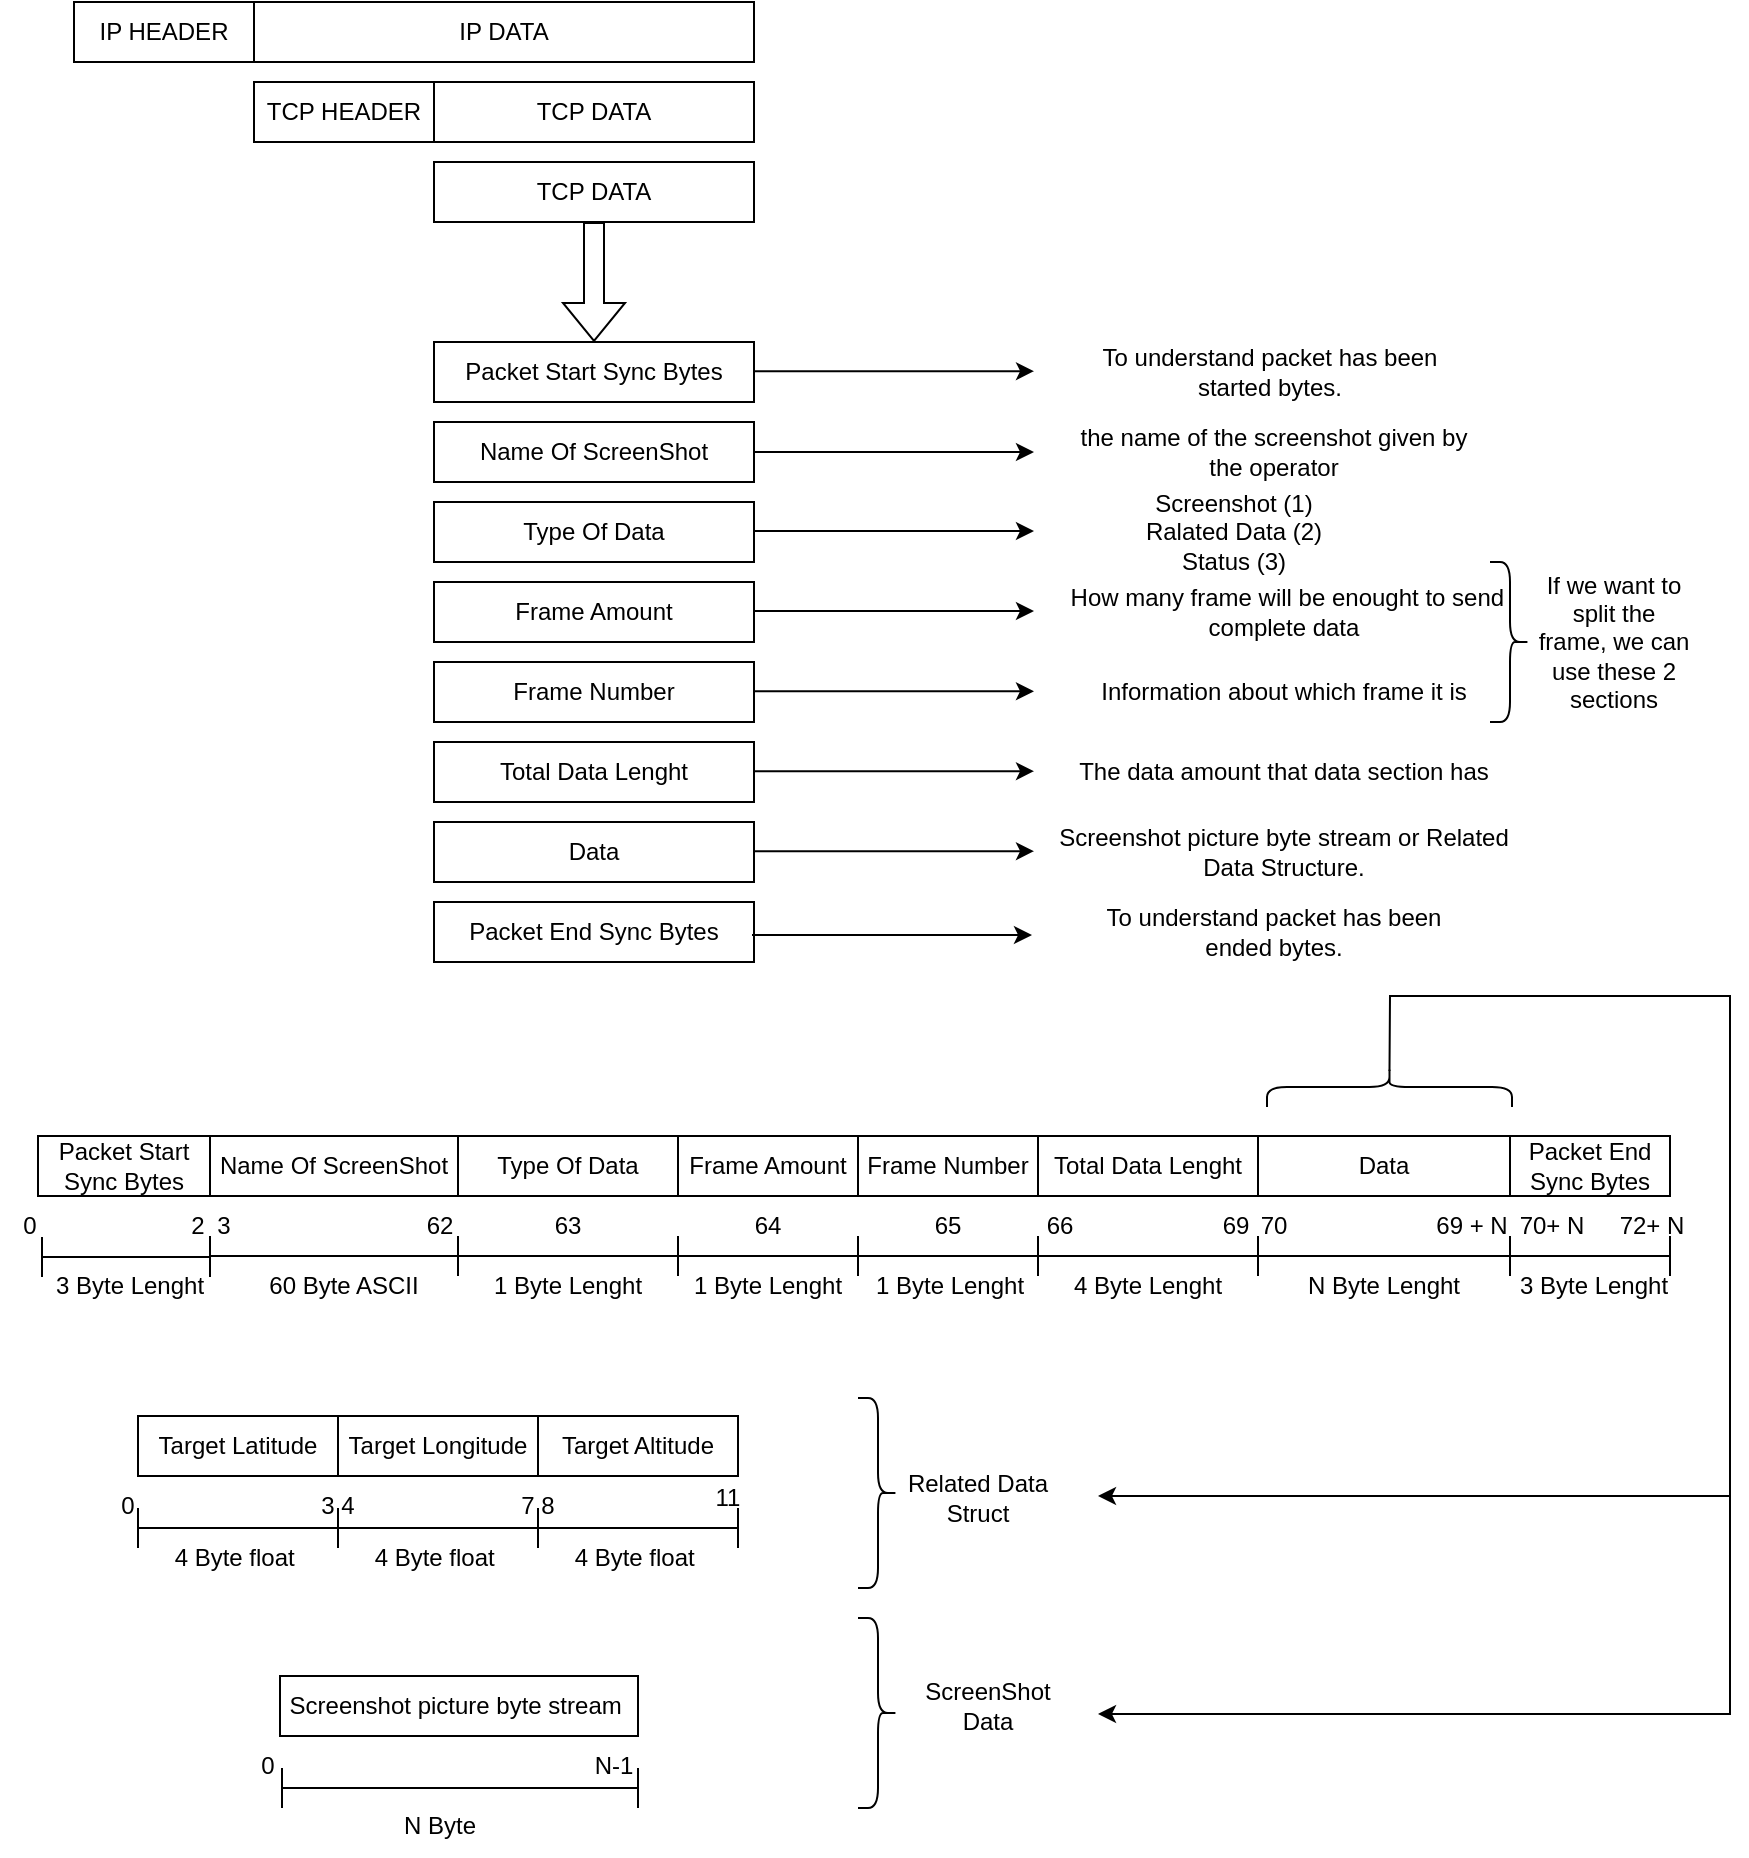 <mxfile version="21.6.1" type="device" pages="4">
  <diagram name="Page-1" id="sj8Ojx-mGub3oESZ-jST">
    <mxGraphModel dx="1784" dy="656" grid="1" gridSize="10" guides="1" tooltips="1" connect="1" arrows="1" fold="1" page="1" pageScale="1" pageWidth="850" pageHeight="1100" math="0" shadow="0">
      <root>
        <mxCell id="0" />
        <mxCell id="1" parent="0" />
        <mxCell id="iNcXGllbNxs9CjVlgatz-1" value="IP HEADER" style="rounded=0;whiteSpace=wrap;html=1;" parent="1" vertex="1">
          <mxGeometry x="22" y="40" width="90" height="30" as="geometry" />
        </mxCell>
        <mxCell id="iNcXGllbNxs9CjVlgatz-2" value="IP DATA" style="rounded=0;whiteSpace=wrap;html=1;" parent="1" vertex="1">
          <mxGeometry x="112" y="40" width="250" height="30" as="geometry" />
        </mxCell>
        <mxCell id="iNcXGllbNxs9CjVlgatz-3" value="TCP HEADER" style="rounded=0;whiteSpace=wrap;html=1;" parent="1" vertex="1">
          <mxGeometry x="112" y="80" width="90" height="30" as="geometry" />
        </mxCell>
        <mxCell id="iNcXGllbNxs9CjVlgatz-4" value="TCP DATA" style="rounded=0;whiteSpace=wrap;html=1;" parent="1" vertex="1">
          <mxGeometry x="202" y="80" width="160" height="30" as="geometry" />
        </mxCell>
        <mxCell id="iNcXGllbNxs9CjVlgatz-5" value="TCP DATA" style="rounded=0;whiteSpace=wrap;html=1;" parent="1" vertex="1">
          <mxGeometry x="202" y="120" width="160" height="30" as="geometry" />
        </mxCell>
        <mxCell id="iNcXGllbNxs9CjVlgatz-6" value="" style="shape=flexArrow;endArrow=classic;html=1;rounded=0;exitX=0.5;exitY=1;exitDx=0;exitDy=0;" parent="1" source="iNcXGllbNxs9CjVlgatz-5" edge="1">
          <mxGeometry width="50" height="50" relative="1" as="geometry">
            <mxPoint x="322" y="410" as="sourcePoint" />
            <mxPoint x="282" y="210" as="targetPoint" />
          </mxGeometry>
        </mxCell>
        <mxCell id="iNcXGllbNxs9CjVlgatz-7" value="Name Of ScreenShot" style="rounded=0;whiteSpace=wrap;html=1;" parent="1" vertex="1">
          <mxGeometry x="202" y="250" width="160" height="30" as="geometry" />
        </mxCell>
        <mxCell id="iNcXGllbNxs9CjVlgatz-8" value="Type Of Data" style="rounded=0;whiteSpace=wrap;html=1;" parent="1" vertex="1">
          <mxGeometry x="202" y="290" width="160" height="30" as="geometry" />
        </mxCell>
        <mxCell id="iNcXGllbNxs9CjVlgatz-9" value="Frame Amount" style="rounded=0;whiteSpace=wrap;html=1;" parent="1" vertex="1">
          <mxGeometry x="202" y="330" width="160" height="30" as="geometry" />
        </mxCell>
        <mxCell id="iNcXGllbNxs9CjVlgatz-10" value="Frame Number" style="rounded=0;whiteSpace=wrap;html=1;" parent="1" vertex="1">
          <mxGeometry x="202" y="370" width="160" height="30" as="geometry" />
        </mxCell>
        <mxCell id="iNcXGllbNxs9CjVlgatz-11" value="Total Data Lenght" style="rounded=0;whiteSpace=wrap;html=1;" parent="1" vertex="1">
          <mxGeometry x="202" y="410" width="160" height="30" as="geometry" />
        </mxCell>
        <mxCell id="iNcXGllbNxs9CjVlgatz-12" value="Data" style="rounded=0;whiteSpace=wrap;html=1;" parent="1" vertex="1">
          <mxGeometry x="202" y="450" width="160" height="30" as="geometry" />
        </mxCell>
        <mxCell id="iNcXGllbNxs9CjVlgatz-13" value="" style="endArrow=classic;html=1;rounded=0;exitX=1;exitY=0.5;exitDx=0;exitDy=0;" parent="1" source="iNcXGllbNxs9CjVlgatz-7" edge="1">
          <mxGeometry width="50" height="50" relative="1" as="geometry">
            <mxPoint x="322" y="410" as="sourcePoint" />
            <mxPoint x="502" y="265" as="targetPoint" />
          </mxGeometry>
        </mxCell>
        <mxCell id="iNcXGllbNxs9CjVlgatz-15" value="the name of the screenshot given by the operator" style="text;html=1;strokeColor=none;fillColor=none;align=center;verticalAlign=middle;whiteSpace=wrap;rounded=0;" parent="1" vertex="1">
          <mxGeometry x="522" y="250" width="200" height="30" as="geometry" />
        </mxCell>
        <mxCell id="iNcXGllbNxs9CjVlgatz-16" value="" style="endArrow=classic;html=1;rounded=0;exitX=1;exitY=0.5;exitDx=0;exitDy=0;" parent="1" edge="1">
          <mxGeometry width="50" height="50" relative="1" as="geometry">
            <mxPoint x="362" y="304.5" as="sourcePoint" />
            <mxPoint x="502" y="304.5" as="targetPoint" />
          </mxGeometry>
        </mxCell>
        <mxCell id="iNcXGllbNxs9CjVlgatz-18" value="Screenshot (1)&lt;br&gt;Ralated Data (2)&lt;br&gt;Status (3)" style="text;html=1;strokeColor=none;fillColor=none;align=center;verticalAlign=middle;whiteSpace=wrap;rounded=0;" parent="1" vertex="1">
          <mxGeometry x="522" y="290" width="160" height="30" as="geometry" />
        </mxCell>
        <mxCell id="iNcXGllbNxs9CjVlgatz-19" value="" style="endArrow=classic;html=1;rounded=0;exitX=1;exitY=0.5;exitDx=0;exitDy=0;" parent="1" edge="1">
          <mxGeometry width="50" height="50" relative="1" as="geometry">
            <mxPoint x="362" y="344.5" as="sourcePoint" />
            <mxPoint x="502" y="344.5" as="targetPoint" />
          </mxGeometry>
        </mxCell>
        <mxCell id="iNcXGllbNxs9CjVlgatz-20" value="&amp;nbsp;How many frame will be enought to send complete data" style="text;html=1;strokeColor=none;fillColor=none;align=center;verticalAlign=middle;whiteSpace=wrap;rounded=0;" parent="1" vertex="1">
          <mxGeometry x="512" y="330" width="230" height="30" as="geometry" />
        </mxCell>
        <mxCell id="iNcXGllbNxs9CjVlgatz-22" value="" style="endArrow=classic;html=1;rounded=0;exitX=1;exitY=0.5;exitDx=0;exitDy=0;" parent="1" edge="1">
          <mxGeometry width="50" height="50" relative="1" as="geometry">
            <mxPoint x="362" y="384.66" as="sourcePoint" />
            <mxPoint x="502" y="384.66" as="targetPoint" />
          </mxGeometry>
        </mxCell>
        <mxCell id="iNcXGllbNxs9CjVlgatz-23" value="Information about which frame it is" style="text;html=1;strokeColor=none;fillColor=none;align=center;verticalAlign=middle;whiteSpace=wrap;rounded=0;" parent="1" vertex="1">
          <mxGeometry x="512" y="370" width="230" height="30" as="geometry" />
        </mxCell>
        <mxCell id="iNcXGllbNxs9CjVlgatz-24" value="" style="endArrow=classic;html=1;rounded=0;exitX=1;exitY=0.5;exitDx=0;exitDy=0;" parent="1" edge="1">
          <mxGeometry width="50" height="50" relative="1" as="geometry">
            <mxPoint x="362" y="424.58" as="sourcePoint" />
            <mxPoint x="502" y="424.58" as="targetPoint" />
          </mxGeometry>
        </mxCell>
        <mxCell id="iNcXGllbNxs9CjVlgatz-25" value="The data amount that data section has" style="text;html=1;strokeColor=none;fillColor=none;align=center;verticalAlign=middle;whiteSpace=wrap;rounded=0;" parent="1" vertex="1">
          <mxGeometry x="512" y="410" width="230" height="30" as="geometry" />
        </mxCell>
        <mxCell id="iNcXGllbNxs9CjVlgatz-26" value="" style="endArrow=classic;html=1;rounded=0;exitX=1;exitY=0.5;exitDx=0;exitDy=0;" parent="1" edge="1">
          <mxGeometry width="50" height="50" relative="1" as="geometry">
            <mxPoint x="362" y="464.58" as="sourcePoint" />
            <mxPoint x="502" y="464.58" as="targetPoint" />
          </mxGeometry>
        </mxCell>
        <mxCell id="iNcXGllbNxs9CjVlgatz-27" value="Name Of ScreenShot" style="rounded=0;whiteSpace=wrap;html=1;" parent="1" vertex="1">
          <mxGeometry x="90" y="607" width="124" height="30" as="geometry" />
        </mxCell>
        <mxCell id="iNcXGllbNxs9CjVlgatz-28" value="" style="shape=crossbar;whiteSpace=wrap;html=1;rounded=1;" parent="1" vertex="1">
          <mxGeometry x="90" y="657" width="124" height="20" as="geometry" />
        </mxCell>
        <mxCell id="iNcXGllbNxs9CjVlgatz-29" value="60 Byte ASCII" style="text;html=1;strokeColor=none;fillColor=none;align=center;verticalAlign=middle;whiteSpace=wrap;rounded=0;" parent="1" vertex="1">
          <mxGeometry x="117" y="667" width="80" height="30" as="geometry" />
        </mxCell>
        <mxCell id="iNcXGllbNxs9CjVlgatz-31" value="62" style="text;html=1;strokeColor=none;fillColor=none;align=center;verticalAlign=middle;whiteSpace=wrap;rounded=0;" parent="1" vertex="1">
          <mxGeometry x="190" y="637" width="30" height="30" as="geometry" />
        </mxCell>
        <mxCell id="iNcXGllbNxs9CjVlgatz-32" value="Type Of Data" style="rounded=0;whiteSpace=wrap;html=1;" parent="1" vertex="1">
          <mxGeometry x="214" y="607" width="110" height="30" as="geometry" />
        </mxCell>
        <mxCell id="iNcXGllbNxs9CjVlgatz-33" value="" style="shape=crossbar;whiteSpace=wrap;html=1;rounded=1;" parent="1" vertex="1">
          <mxGeometry x="214" y="657" width="110" height="20" as="geometry" />
        </mxCell>
        <mxCell id="iNcXGllbNxs9CjVlgatz-34" value="1 Byte Lenght" style="text;html=1;strokeColor=none;fillColor=none;align=center;verticalAlign=middle;whiteSpace=wrap;rounded=0;" parent="1" vertex="1">
          <mxGeometry x="229" y="667" width="80" height="30" as="geometry" />
        </mxCell>
        <mxCell id="iNcXGllbNxs9CjVlgatz-39" value="Frame Amount" style="rounded=0;whiteSpace=wrap;html=1;" parent="1" vertex="1">
          <mxGeometry x="324" y="607" width="90" height="30" as="geometry" />
        </mxCell>
        <mxCell id="iNcXGllbNxs9CjVlgatz-40" value="Frame Number" style="rounded=0;whiteSpace=wrap;html=1;" parent="1" vertex="1">
          <mxGeometry x="414" y="607" width="90" height="30" as="geometry" />
        </mxCell>
        <mxCell id="iNcXGllbNxs9CjVlgatz-41" value="" style="shape=crossbar;whiteSpace=wrap;html=1;rounded=1;" parent="1" vertex="1">
          <mxGeometry x="324" y="657" width="90" height="20" as="geometry" />
        </mxCell>
        <mxCell id="iNcXGllbNxs9CjVlgatz-42" value="1 Byte Lenght" style="text;html=1;strokeColor=none;fillColor=none;align=center;verticalAlign=middle;whiteSpace=wrap;rounded=0;" parent="1" vertex="1">
          <mxGeometry x="329" y="667" width="80" height="30" as="geometry" />
        </mxCell>
        <mxCell id="iNcXGllbNxs9CjVlgatz-45" value="" style="shape=crossbar;whiteSpace=wrap;html=1;rounded=1;" parent="1" vertex="1">
          <mxGeometry x="414" y="657" width="90" height="20" as="geometry" />
        </mxCell>
        <mxCell id="iNcXGllbNxs9CjVlgatz-47" value="1 Byte Lenght" style="text;html=1;strokeColor=none;fillColor=none;align=center;verticalAlign=middle;whiteSpace=wrap;rounded=0;" parent="1" vertex="1">
          <mxGeometry x="420" y="667" width="80" height="30" as="geometry" />
        </mxCell>
        <mxCell id="iNcXGllbNxs9CjVlgatz-49" value="Total Data Lenght" style="rounded=0;whiteSpace=wrap;html=1;" parent="1" vertex="1">
          <mxGeometry x="504" y="607" width="110" height="30" as="geometry" />
        </mxCell>
        <mxCell id="iNcXGllbNxs9CjVlgatz-50" value="" style="shape=crossbar;whiteSpace=wrap;html=1;rounded=1;" parent="1" vertex="1">
          <mxGeometry x="504" y="657" width="110" height="20" as="geometry" />
        </mxCell>
        <mxCell id="iNcXGllbNxs9CjVlgatz-53" value="4 Byte Lenght" style="text;html=1;strokeColor=none;fillColor=none;align=center;verticalAlign=middle;whiteSpace=wrap;rounded=0;" parent="1" vertex="1">
          <mxGeometry x="519" y="667" width="80" height="30" as="geometry" />
        </mxCell>
        <mxCell id="iNcXGllbNxs9CjVlgatz-54" value="63" style="text;html=1;strokeColor=none;fillColor=none;align=center;verticalAlign=middle;whiteSpace=wrap;rounded=0;" parent="1" vertex="1">
          <mxGeometry x="254" y="637" width="30" height="30" as="geometry" />
        </mxCell>
        <mxCell id="iNcXGllbNxs9CjVlgatz-55" value="64" style="text;html=1;strokeColor=none;fillColor=none;align=center;verticalAlign=middle;whiteSpace=wrap;rounded=0;" parent="1" vertex="1">
          <mxGeometry x="354" y="637" width="30" height="30" as="geometry" />
        </mxCell>
        <mxCell id="iNcXGllbNxs9CjVlgatz-56" value="65" style="text;html=1;strokeColor=none;fillColor=none;align=center;verticalAlign=middle;whiteSpace=wrap;rounded=0;" parent="1" vertex="1">
          <mxGeometry x="444" y="637" width="30" height="30" as="geometry" />
        </mxCell>
        <mxCell id="iNcXGllbNxs9CjVlgatz-57" value="66" style="text;html=1;strokeColor=none;fillColor=none;align=center;verticalAlign=middle;whiteSpace=wrap;rounded=0;" parent="1" vertex="1">
          <mxGeometry x="500" y="637" width="30" height="30" as="geometry" />
        </mxCell>
        <mxCell id="iNcXGllbNxs9CjVlgatz-58" value="69" style="text;html=1;strokeColor=none;fillColor=none;align=center;verticalAlign=middle;whiteSpace=wrap;rounded=0;" parent="1" vertex="1">
          <mxGeometry x="588" y="637" width="30" height="30" as="geometry" />
        </mxCell>
        <mxCell id="iNcXGllbNxs9CjVlgatz-59" value="Data" style="rounded=0;whiteSpace=wrap;html=1;" parent="1" vertex="1">
          <mxGeometry x="614" y="607" width="126" height="30" as="geometry" />
        </mxCell>
        <mxCell id="iNcXGllbNxs9CjVlgatz-60" value="" style="shape=crossbar;whiteSpace=wrap;html=1;rounded=1;" parent="1" vertex="1">
          <mxGeometry x="614" y="657" width="126" height="20" as="geometry" />
        </mxCell>
        <mxCell id="iNcXGllbNxs9CjVlgatz-61" value="N Byte Lenght" style="text;html=1;strokeColor=none;fillColor=none;align=center;verticalAlign=middle;whiteSpace=wrap;rounded=0;" parent="1" vertex="1">
          <mxGeometry x="637" y="667" width="80" height="30" as="geometry" />
        </mxCell>
        <mxCell id="iNcXGllbNxs9CjVlgatz-63" value="" style="shape=curlyBracket;whiteSpace=wrap;html=1;rounded=1;flipH=1;labelPosition=right;verticalLabelPosition=middle;align=left;verticalAlign=middle;" parent="1" vertex="1">
          <mxGeometry x="730" y="320" width="20" height="80" as="geometry" />
        </mxCell>
        <mxCell id="iNcXGllbNxs9CjVlgatz-65" value="If we want to split the frame, we can use these 2 sections" style="text;html=1;strokeColor=none;fillColor=none;align=center;verticalAlign=middle;whiteSpace=wrap;rounded=0;" parent="1" vertex="1">
          <mxGeometry x="752" y="345" width="80" height="30" as="geometry" />
        </mxCell>
        <mxCell id="iNcXGllbNxs9CjVlgatz-66" value="Screenshot picture byte stream or Related Data Structure." style="text;html=1;strokeColor=none;fillColor=none;align=center;verticalAlign=middle;whiteSpace=wrap;rounded=0;" parent="1" vertex="1">
          <mxGeometry x="512" y="450" width="230" height="30" as="geometry" />
        </mxCell>
        <mxCell id="iNcXGllbNxs9CjVlgatz-67" value="Target Latitude" style="rounded=0;whiteSpace=wrap;html=1;" parent="1" vertex="1">
          <mxGeometry x="54" y="747" width="100" height="30" as="geometry" />
        </mxCell>
        <mxCell id="iNcXGllbNxs9CjVlgatz-68" value="Target Longitude" style="rounded=0;whiteSpace=wrap;html=1;" parent="1" vertex="1">
          <mxGeometry x="154" y="747" width="100" height="30" as="geometry" />
        </mxCell>
        <mxCell id="iNcXGllbNxs9CjVlgatz-69" value="Target Altitude" style="rounded=0;whiteSpace=wrap;html=1;" parent="1" vertex="1">
          <mxGeometry x="254" y="747" width="100" height="30" as="geometry" />
        </mxCell>
        <mxCell id="iNcXGllbNxs9CjVlgatz-70" value="" style="shape=crossbar;whiteSpace=wrap;html=1;rounded=1;" parent="1" vertex="1">
          <mxGeometry x="54" y="793" width="100" height="20" as="geometry" />
        </mxCell>
        <mxCell id="iNcXGllbNxs9CjVlgatz-71" value="" style="shape=crossbar;whiteSpace=wrap;html=1;rounded=1;" parent="1" vertex="1">
          <mxGeometry x="154" y="793" width="100" height="20" as="geometry" />
        </mxCell>
        <mxCell id="iNcXGllbNxs9CjVlgatz-72" value="" style="shape=crossbar;whiteSpace=wrap;html=1;rounded=1;" parent="1" vertex="1">
          <mxGeometry x="254" y="793" width="100" height="20" as="geometry" />
        </mxCell>
        <mxCell id="iNcXGllbNxs9CjVlgatz-73" value="4 Byte float&amp;nbsp;" style="text;html=1;strokeColor=none;fillColor=none;align=center;verticalAlign=middle;whiteSpace=wrap;rounded=0;" parent="1" vertex="1">
          <mxGeometry x="64" y="803" width="80" height="30" as="geometry" />
        </mxCell>
        <mxCell id="iNcXGllbNxs9CjVlgatz-74" value="4 Byte float&amp;nbsp;" style="text;html=1;strokeColor=none;fillColor=none;align=center;verticalAlign=middle;whiteSpace=wrap;rounded=0;" parent="1" vertex="1">
          <mxGeometry x="164" y="803" width="80" height="30" as="geometry" />
        </mxCell>
        <mxCell id="iNcXGllbNxs9CjVlgatz-75" value="4 Byte float&amp;nbsp;" style="text;html=1;strokeColor=none;fillColor=none;align=center;verticalAlign=middle;whiteSpace=wrap;rounded=0;" parent="1" vertex="1">
          <mxGeometry x="264" y="803" width="80" height="30" as="geometry" />
        </mxCell>
        <mxCell id="iNcXGllbNxs9CjVlgatz-76" value="0" style="text;html=1;strokeColor=none;fillColor=none;align=center;verticalAlign=middle;whiteSpace=wrap;rounded=0;" parent="1" vertex="1">
          <mxGeometry x="34" y="777" width="30" height="30" as="geometry" />
        </mxCell>
        <mxCell id="iNcXGllbNxs9CjVlgatz-77" value="3" style="text;html=1;strokeColor=none;fillColor=none;align=center;verticalAlign=middle;whiteSpace=wrap;rounded=0;" parent="1" vertex="1">
          <mxGeometry x="134" y="777" width="30" height="30" as="geometry" />
        </mxCell>
        <mxCell id="iNcXGllbNxs9CjVlgatz-78" value="4" style="text;html=1;strokeColor=none;fillColor=none;align=center;verticalAlign=middle;whiteSpace=wrap;rounded=0;" parent="1" vertex="1">
          <mxGeometry x="144" y="777" width="30" height="30" as="geometry" />
        </mxCell>
        <mxCell id="iNcXGllbNxs9CjVlgatz-79" value="7" style="text;html=1;strokeColor=none;fillColor=none;align=center;verticalAlign=middle;whiteSpace=wrap;rounded=0;" parent="1" vertex="1">
          <mxGeometry x="234" y="777" width="30" height="30" as="geometry" />
        </mxCell>
        <mxCell id="iNcXGllbNxs9CjVlgatz-80" value="8" style="text;html=1;strokeColor=none;fillColor=none;align=center;verticalAlign=middle;whiteSpace=wrap;rounded=0;" parent="1" vertex="1">
          <mxGeometry x="244" y="777" width="30" height="30" as="geometry" />
        </mxCell>
        <mxCell id="iNcXGllbNxs9CjVlgatz-81" value="11" style="text;html=1;strokeColor=none;fillColor=none;align=center;verticalAlign=middle;whiteSpace=wrap;rounded=0;" parent="1" vertex="1">
          <mxGeometry x="334" y="773" width="30" height="30" as="geometry" />
        </mxCell>
        <mxCell id="iNcXGllbNxs9CjVlgatz-82" value="" style="shape=curlyBracket;whiteSpace=wrap;html=1;rounded=1;flipH=1;labelPosition=right;verticalLabelPosition=middle;align=left;verticalAlign=middle;" parent="1" vertex="1">
          <mxGeometry x="414" y="738" width="20" height="95" as="geometry" />
        </mxCell>
        <mxCell id="iNcXGllbNxs9CjVlgatz-84" value="" style="shape=curlyBracket;whiteSpace=wrap;html=1;rounded=1;flipH=1;labelPosition=right;verticalLabelPosition=middle;align=left;verticalAlign=middle;size=0.5;rotation=-90;" parent="1" vertex="1">
          <mxGeometry x="669.75" y="521.25" width="20" height="122.5" as="geometry" />
        </mxCell>
        <mxCell id="iNcXGllbNxs9CjVlgatz-86" value="" style="endArrow=classic;html=1;rounded=0;exitX=0.1;exitY=0.5;exitDx=0;exitDy=0;exitPerimeter=0;" parent="1" source="iNcXGllbNxs9CjVlgatz-84" edge="1">
          <mxGeometry width="50" height="50" relative="1" as="geometry">
            <mxPoint x="604" y="817" as="sourcePoint" />
            <mxPoint x="534" y="787" as="targetPoint" />
            <Array as="points">
              <mxPoint x="680" y="537" />
              <mxPoint x="850" y="537" />
              <mxPoint x="850" y="680" />
              <mxPoint x="850" y="787" />
            </Array>
          </mxGeometry>
        </mxCell>
        <mxCell id="iNcXGllbNxs9CjVlgatz-87" value="Related Data Struct" style="text;html=1;strokeColor=none;fillColor=none;align=center;verticalAlign=middle;whiteSpace=wrap;rounded=0;" parent="1" vertex="1">
          <mxGeometry x="434" y="773" width="80" height="30" as="geometry" />
        </mxCell>
        <mxCell id="iNcXGllbNxs9CjVlgatz-88" value="Screenshot picture byte stream&amp;nbsp;" style="rounded=0;whiteSpace=wrap;html=1;" parent="1" vertex="1">
          <mxGeometry x="125" y="877" width="179" height="30" as="geometry" />
        </mxCell>
        <mxCell id="iNcXGllbNxs9CjVlgatz-89" value="" style="shape=crossbar;whiteSpace=wrap;html=1;rounded=1;" parent="1" vertex="1">
          <mxGeometry x="126" y="923" width="178" height="20" as="geometry" />
        </mxCell>
        <mxCell id="iNcXGllbNxs9CjVlgatz-90" value="N Byte" style="text;html=1;strokeColor=none;fillColor=none;align=center;verticalAlign=middle;whiteSpace=wrap;rounded=0;" parent="1" vertex="1">
          <mxGeometry x="165" y="937" width="80" height="30" as="geometry" />
        </mxCell>
        <mxCell id="iNcXGllbNxs9CjVlgatz-91" value="0" style="text;html=1;strokeColor=none;fillColor=none;align=center;verticalAlign=middle;whiteSpace=wrap;rounded=0;" parent="1" vertex="1">
          <mxGeometry x="104" y="907" width="30" height="30" as="geometry" />
        </mxCell>
        <mxCell id="iNcXGllbNxs9CjVlgatz-92" value="N-1" style="text;html=1;strokeColor=none;fillColor=none;align=center;verticalAlign=middle;whiteSpace=wrap;rounded=0;" parent="1" vertex="1">
          <mxGeometry x="277" y="907" width="30" height="30" as="geometry" />
        </mxCell>
        <mxCell id="iNcXGllbNxs9CjVlgatz-93" value="" style="endArrow=classic;html=1;rounded=0;" parent="1" edge="1">
          <mxGeometry width="50" height="50" relative="1" as="geometry">
            <mxPoint x="850" y="787" as="sourcePoint" />
            <mxPoint x="534" y="896" as="targetPoint" />
            <Array as="points">
              <mxPoint x="850" y="896" />
            </Array>
          </mxGeometry>
        </mxCell>
        <mxCell id="iNcXGllbNxs9CjVlgatz-94" value="" style="shape=curlyBracket;whiteSpace=wrap;html=1;rounded=1;flipH=1;labelPosition=right;verticalLabelPosition=middle;align=left;verticalAlign=middle;" parent="1" vertex="1">
          <mxGeometry x="414" y="848" width="20" height="95" as="geometry" />
        </mxCell>
        <mxCell id="iNcXGllbNxs9CjVlgatz-95" value="ScreenShot Data" style="text;html=1;strokeColor=none;fillColor=none;align=center;verticalAlign=middle;whiteSpace=wrap;rounded=0;" parent="1" vertex="1">
          <mxGeometry x="439" y="877" width="80" height="30" as="geometry" />
        </mxCell>
        <mxCell id="iNcXGllbNxs9CjVlgatz-97" value="Packet Start Sync Bytes" style="rounded=0;whiteSpace=wrap;html=1;" parent="1" vertex="1">
          <mxGeometry x="202" y="210" width="160" height="30" as="geometry" />
        </mxCell>
        <mxCell id="iNcXGllbNxs9CjVlgatz-98" value="" style="endArrow=classic;html=1;rounded=0;exitX=1;exitY=0.5;exitDx=0;exitDy=0;" parent="1" edge="1">
          <mxGeometry width="50" height="50" relative="1" as="geometry">
            <mxPoint x="362" y="224.57" as="sourcePoint" />
            <mxPoint x="502" y="224.57" as="targetPoint" />
          </mxGeometry>
        </mxCell>
        <mxCell id="iNcXGllbNxs9CjVlgatz-99" value="To understand packet has been started bytes." style="text;html=1;strokeColor=none;fillColor=none;align=center;verticalAlign=middle;whiteSpace=wrap;rounded=0;" parent="1" vertex="1">
          <mxGeometry x="520" y="210" width="200" height="30" as="geometry" />
        </mxCell>
        <mxCell id="iNcXGllbNxs9CjVlgatz-100" value="Packet End Sync Bytes" style="rounded=0;whiteSpace=wrap;html=1;" parent="1" vertex="1">
          <mxGeometry x="202" y="490" width="160" height="30" as="geometry" />
        </mxCell>
        <mxCell id="iNcXGllbNxs9CjVlgatz-101" value="" style="endArrow=classic;html=1;rounded=0;exitX=1;exitY=0.5;exitDx=0;exitDy=0;" parent="1" edge="1">
          <mxGeometry width="50" height="50" relative="1" as="geometry">
            <mxPoint x="361" y="506.5" as="sourcePoint" />
            <mxPoint x="501" y="506.5" as="targetPoint" />
          </mxGeometry>
        </mxCell>
        <mxCell id="iNcXGllbNxs9CjVlgatz-102" value="To understand packet has been ended bytes." style="text;html=1;strokeColor=none;fillColor=none;align=center;verticalAlign=middle;whiteSpace=wrap;rounded=0;" parent="1" vertex="1">
          <mxGeometry x="522" y="490" width="200" height="30" as="geometry" />
        </mxCell>
        <mxCell id="iNcXGllbNxs9CjVlgatz-103" value="Packet Start Sync Bytes" style="rounded=0;whiteSpace=wrap;html=1;" parent="1" vertex="1">
          <mxGeometry x="4" y="607" width="86" height="30" as="geometry" />
        </mxCell>
        <mxCell id="iNcXGllbNxs9CjVlgatz-104" value="" style="shape=crossbar;whiteSpace=wrap;html=1;rounded=1;" parent="1" vertex="1">
          <mxGeometry x="6" y="657.5" width="84" height="20" as="geometry" />
        </mxCell>
        <mxCell id="iNcXGllbNxs9CjVlgatz-106" value="0" style="text;html=1;strokeColor=none;fillColor=none;align=center;verticalAlign=middle;whiteSpace=wrap;rounded=0;" parent="1" vertex="1">
          <mxGeometry x="-15" y="637" width="30" height="30" as="geometry" />
        </mxCell>
        <mxCell id="iNcXGllbNxs9CjVlgatz-107" value="2" style="text;html=1;strokeColor=none;fillColor=none;align=center;verticalAlign=middle;whiteSpace=wrap;rounded=0;" parent="1" vertex="1">
          <mxGeometry x="69" y="637" width="30" height="30" as="geometry" />
        </mxCell>
        <mxCell id="iNcXGllbNxs9CjVlgatz-108" value="3" style="text;html=1;strokeColor=none;fillColor=none;align=center;verticalAlign=middle;whiteSpace=wrap;rounded=0;" parent="1" vertex="1">
          <mxGeometry x="82" y="637" width="30" height="30" as="geometry" />
        </mxCell>
        <mxCell id="iNcXGllbNxs9CjVlgatz-109" value="Packet End Sync Bytes" style="rounded=0;whiteSpace=wrap;html=1;" parent="1" vertex="1">
          <mxGeometry x="740" y="607" width="80" height="30" as="geometry" />
        </mxCell>
        <mxCell id="iNcXGllbNxs9CjVlgatz-110" value="70" style="text;html=1;strokeColor=none;fillColor=none;align=center;verticalAlign=middle;whiteSpace=wrap;rounded=0;" parent="1" vertex="1">
          <mxGeometry x="607" y="637" width="30" height="30" as="geometry" />
        </mxCell>
        <mxCell id="iNcXGllbNxs9CjVlgatz-111" value="3 Byte Lenght" style="text;html=1;strokeColor=none;fillColor=none;align=center;verticalAlign=middle;whiteSpace=wrap;rounded=0;" parent="1" vertex="1">
          <mxGeometry x="10" y="667" width="80" height="30" as="geometry" />
        </mxCell>
        <mxCell id="iNcXGllbNxs9CjVlgatz-112" value="69 + N" style="text;html=1;strokeColor=none;fillColor=none;align=center;verticalAlign=middle;whiteSpace=wrap;rounded=0;" parent="1" vertex="1">
          <mxGeometry x="700" y="637" width="42" height="30" as="geometry" />
        </mxCell>
        <mxCell id="iNcXGllbNxs9CjVlgatz-113" value="" style="shape=crossbar;whiteSpace=wrap;html=1;rounded=1;" parent="1" vertex="1">
          <mxGeometry x="740" y="657" width="80" height="20" as="geometry" />
        </mxCell>
        <mxCell id="iNcXGllbNxs9CjVlgatz-114" value="70+ N" style="text;html=1;strokeColor=none;fillColor=none;align=center;verticalAlign=middle;whiteSpace=wrap;rounded=0;" parent="1" vertex="1">
          <mxGeometry x="740" y="637" width="42" height="30" as="geometry" />
        </mxCell>
        <mxCell id="iNcXGllbNxs9CjVlgatz-115" value="72+ N" style="text;html=1;strokeColor=none;fillColor=none;align=center;verticalAlign=middle;whiteSpace=wrap;rounded=0;" parent="1" vertex="1">
          <mxGeometry x="790" y="637" width="42" height="30" as="geometry" />
        </mxCell>
        <mxCell id="iNcXGllbNxs9CjVlgatz-116" value="3 Byte Lenght" style="text;html=1;strokeColor=none;fillColor=none;align=center;verticalAlign=middle;whiteSpace=wrap;rounded=0;" parent="1" vertex="1">
          <mxGeometry x="742" y="667" width="80" height="30" as="geometry" />
        </mxCell>
      </root>
    </mxGraphModel>
  </diagram>
  <diagram id="nzxejpXQ0fpJZSxFgmOv" name="Page-2">
    <mxGraphModel dx="6105" dy="3625" grid="1" gridSize="10" guides="1" tooltips="1" connect="1" arrows="1" fold="1" page="1" pageScale="1" pageWidth="850" pageHeight="1100" math="0" shadow="0">
      <root>
        <mxCell id="0" />
        <mxCell id="1" parent="0" />
        <mxCell id="ergdyLf-wtWJZ99mjtFK-1" value="IP HEADER" style="rounded=0;whiteSpace=wrap;html=1;" parent="1" vertex="1">
          <mxGeometry x="22" y="20" width="90" height="30" as="geometry" />
        </mxCell>
        <mxCell id="ergdyLf-wtWJZ99mjtFK-2" value="IP DATA" style="rounded=0;whiteSpace=wrap;html=1;" parent="1" vertex="1">
          <mxGeometry x="112" y="20" width="250" height="30" as="geometry" />
        </mxCell>
        <mxCell id="ergdyLf-wtWJZ99mjtFK-3" value="TCP HEADER" style="rounded=0;whiteSpace=wrap;html=1;" parent="1" vertex="1">
          <mxGeometry x="112" y="60" width="90" height="30" as="geometry" />
        </mxCell>
        <mxCell id="ergdyLf-wtWJZ99mjtFK-4" value="TCP DATA" style="rounded=0;whiteSpace=wrap;html=1;" parent="1" vertex="1">
          <mxGeometry x="202" y="60" width="160" height="30" as="geometry" />
        </mxCell>
        <mxCell id="ergdyLf-wtWJZ99mjtFK-5" value="TCP DATA" style="rounded=0;whiteSpace=wrap;html=1;" parent="1" vertex="1">
          <mxGeometry x="202" y="100" width="160" height="30" as="geometry" />
        </mxCell>
        <mxCell id="ergdyLf-wtWJZ99mjtFK-6" value="" style="shape=flexArrow;endArrow=classic;html=1;rounded=0;exitX=0.5;exitY=1;exitDx=0;exitDy=0;" parent="1" source="ergdyLf-wtWJZ99mjtFK-5" edge="1">
          <mxGeometry width="50" height="50" relative="1" as="geometry">
            <mxPoint x="322" y="390" as="sourcePoint" />
            <mxPoint x="282" y="190" as="targetPoint" />
          </mxGeometry>
        </mxCell>
        <mxCell id="ergdyLf-wtWJZ99mjtFK-7" value="Type Of Data" style="rounded=0;whiteSpace=wrap;html=1;" parent="1" vertex="1">
          <mxGeometry x="202" y="229" width="160" height="30" as="geometry" />
        </mxCell>
        <mxCell id="ergdyLf-wtWJZ99mjtFK-8" value="Name Of File" style="rounded=0;whiteSpace=wrap;html=1;" parent="1" vertex="1">
          <mxGeometry x="202" y="270" width="160" height="30" as="geometry" />
        </mxCell>
        <mxCell id="ergdyLf-wtWJZ99mjtFK-11" value="Total Data Lenght" style="rounded=0;whiteSpace=wrap;html=1;" parent="1" vertex="1">
          <mxGeometry x="201" y="310" width="160" height="30" as="geometry" />
        </mxCell>
        <mxCell id="ergdyLf-wtWJZ99mjtFK-12" value="Data" style="rounded=0;whiteSpace=wrap;html=1;" parent="1" vertex="1">
          <mxGeometry x="201" y="350" width="160" height="30" as="geometry" />
        </mxCell>
        <mxCell id="ergdyLf-wtWJZ99mjtFK-78" value="Packet Start Sync Bytes" style="rounded=0;whiteSpace=wrap;html=1;" parent="1" vertex="1">
          <mxGeometry x="202" y="190" width="160" height="30" as="geometry" />
        </mxCell>
        <mxCell id="ergdyLf-wtWJZ99mjtFK-81" value="Packet End Sync Bytes" style="rounded=0;whiteSpace=wrap;html=1;" parent="1" vertex="1">
          <mxGeometry x="201" y="390" width="160" height="30" as="geometry" />
        </mxCell>
        <mxCell id="ergdyLf-wtWJZ99mjtFK-101" value="&lt;h1&gt;&lt;font style=&quot;font-size: 20px;&quot;&gt;Packet Start Sync Bytes&amp;nbsp;&amp;nbsp;&lt;/font&gt;&lt;/h1&gt;&lt;p&gt;This section contains 3 bytes to uderstand that packet has been started.&amp;nbsp;&lt;br&gt;&lt;/p&gt;&lt;p&gt;&lt;br&gt;&lt;/p&gt;" style="text;html=1;strokeColor=none;fillColor=none;spacing=5;spacingTop=-20;whiteSpace=wrap;overflow=hidden;rounded=0;" parent="1" vertex="1">
          <mxGeometry x="22" y="430" width="548" height="80" as="geometry" />
        </mxCell>
        <mxCell id="cwUzi0CjVCEY7VGF3BiT-1" value="&lt;h1&gt;&lt;font style=&quot;font-size: 20px;&quot;&gt;Type Of Data&lt;/font&gt;&lt;/h1&gt;&lt;p&gt;This section contains information about what type of data has been send. Lenght of this section will be 10 bytes. ASCII data should be send . The contents are as follows,&lt;br&gt;&lt;/p&gt;&lt;p&gt;&lt;/p&gt;&lt;ul&gt;&lt;li&gt;For ScreenShot -&amp;gt; 73,63,72,65,65,6E,73,68,6F,74&amp;nbsp; (Hex)&lt;/li&gt;&lt;li&gt;For Satus -&amp;gt; 73,74,61,74,75,73,20,20,20,20&amp;nbsp; (Hex)&lt;/li&gt;&lt;li&gt;For Video -&amp;gt;76,69,64,65,6F,20,20,20,20,20&amp;nbsp; (Hex)&lt;/li&gt;&lt;/ul&gt;&lt;p&gt;&lt;/p&gt;" style="text;html=1;strokeColor=none;fillColor=none;spacing=5;spacingTop=-20;whiteSpace=wrap;overflow=hidden;rounded=0;" parent="1" vertex="1">
          <mxGeometry x="22" y="500" width="548" height="150" as="geometry" />
        </mxCell>
        <mxCell id="cwUzi0CjVCEY7VGF3BiT-2" value="&lt;h1&gt;&lt;span style=&quot;font-size: 20px;&quot;&gt;Name Of File&lt;/span&gt;&lt;/h1&gt;&lt;p&gt;This section contains name of ScreenShot or video. For Status data type,&amp;nbsp;&lt;/p&gt;&lt;p&gt;&lt;/p&gt;&lt;ul&gt;&lt;li&gt;Data size of this section should be 1 byte&amp;nbsp;&lt;/li&gt;&lt;li&gt;Content should be 00 (hex).&lt;/li&gt;&lt;/ul&gt;&lt;p&gt;&lt;/p&gt;&lt;p&gt;For Video and ScreenShot data type,&lt;/p&gt;&lt;p&gt;&lt;/p&gt;&lt;ul&gt;&lt;li&gt;Data size should be 60 byte&lt;/li&gt;&lt;li&gt;Name of the file should be included in this section with using ASCII data format. If&amp;nbsp; the name fit inside this section and there is a remaining bytes, remaninig bytes should be filled with 20(hex)&amp;nbsp;&lt;/li&gt;&lt;/ul&gt;&lt;p&gt;&lt;/p&gt;" style="text;html=1;strokeColor=none;fillColor=none;spacing=5;spacingTop=-20;whiteSpace=wrap;overflow=hidden;rounded=0;" parent="1" vertex="1">
          <mxGeometry x="22" y="640" width="548" height="210" as="geometry" />
        </mxCell>
        <mxCell id="cwUzi0CjVCEY7VGF3BiT-3" value="&lt;h1&gt;&lt;font style=&quot;font-size: 20px;&quot;&gt;Total Data Lenght&lt;/font&gt;&lt;/h1&gt;&lt;p&gt;This section contains information about Data section lenght in means of byte. Lenght of this section will be 4 byte.&lt;/p&gt;&lt;p&gt;&lt;/p&gt;" style="text;html=1;strokeColor=none;fillColor=none;spacing=5;spacingTop=-20;whiteSpace=wrap;overflow=hidden;rounded=0;" parent="1" vertex="1">
          <mxGeometry x="22" y="840" width="548" height="90" as="geometry" />
        </mxCell>
        <mxCell id="cwUzi0CjVCEY7VGF3BiT-6" value="" style="shape=curlyBracket;whiteSpace=wrap;html=1;rounded=1;flipH=1;labelPosition=right;verticalLabelPosition=middle;align=left;verticalAlign=middle;size=0.5;" parent="1" vertex="1">
          <mxGeometry x="366" y="190" width="20" height="31.25" as="geometry" />
        </mxCell>
        <mxCell id="cwUzi0CjVCEY7VGF3BiT-7" value="3 Byte&amp;nbsp;" style="text;html=1;strokeColor=none;fillColor=none;align=center;verticalAlign=middle;whiteSpace=wrap;rounded=0;flipV=0;flipH=1;" parent="1" vertex="1">
          <mxGeometry x="384" y="190.63" width="60" height="30" as="geometry" />
        </mxCell>
        <mxCell id="cwUzi0CjVCEY7VGF3BiT-8" value="" style="shape=curlyBracket;whiteSpace=wrap;html=1;rounded=1;flipH=1;labelPosition=right;verticalLabelPosition=middle;align=left;verticalAlign=middle;size=0.5;" parent="1" vertex="1">
          <mxGeometry x="366" y="227.75" width="20" height="31.25" as="geometry" />
        </mxCell>
        <mxCell id="cwUzi0CjVCEY7VGF3BiT-9" value="10 Byte ASCII&amp;nbsp;" style="text;html=1;strokeColor=none;fillColor=none;align=center;verticalAlign=middle;whiteSpace=wrap;rounded=0;flipV=0;flipH=1;" parent="1" vertex="1">
          <mxGeometry x="377" y="228.38" width="74" height="30" as="geometry" />
        </mxCell>
        <mxCell id="cwUzi0CjVCEY7VGF3BiT-10" value="" style="shape=curlyBracket;whiteSpace=wrap;html=1;rounded=1;flipH=1;labelPosition=right;verticalLabelPosition=middle;align=left;verticalAlign=middle;size=0.5;" parent="1" vertex="1">
          <mxGeometry x="366" y="269.38" width="20" height="31.25" as="geometry" />
        </mxCell>
        <mxCell id="cwUzi0CjVCEY7VGF3BiT-11" value="60 Byte ASCII&amp;nbsp;" style="text;html=1;strokeColor=none;fillColor=none;align=center;verticalAlign=middle;whiteSpace=wrap;rounded=0;flipV=0;flipH=1;" parent="1" vertex="1">
          <mxGeometry x="377" y="270.01" width="74" height="30" as="geometry" />
        </mxCell>
        <mxCell id="cwUzi0CjVCEY7VGF3BiT-12" value="" style="shape=curlyBracket;whiteSpace=wrap;html=1;rounded=1;flipH=1;labelPosition=right;verticalLabelPosition=middle;align=left;verticalAlign=middle;size=0.5;" parent="1" vertex="1">
          <mxGeometry x="369" y="308.75" width="20" height="31.25" as="geometry" />
        </mxCell>
        <mxCell id="cwUzi0CjVCEY7VGF3BiT-13" value="4 Byte&amp;nbsp;" style="text;html=1;strokeColor=none;fillColor=none;align=center;verticalAlign=middle;whiteSpace=wrap;rounded=0;flipV=0;flipH=1;" parent="1" vertex="1">
          <mxGeometry x="377" y="309.38" width="74" height="30" as="geometry" />
        </mxCell>
        <mxCell id="cwUzi0CjVCEY7VGF3BiT-14" value="" style="shape=curlyBracket;whiteSpace=wrap;html=1;rounded=1;flipH=1;labelPosition=right;verticalLabelPosition=middle;align=left;verticalAlign=middle;size=0.5;" parent="1" vertex="1">
          <mxGeometry x="369" y="350" width="20" height="31.25" as="geometry" />
        </mxCell>
        <mxCell id="cwUzi0CjVCEY7VGF3BiT-15" value="N Byte&amp;nbsp;" style="text;html=1;strokeColor=none;fillColor=none;align=center;verticalAlign=middle;whiteSpace=wrap;rounded=0;flipV=0;flipH=1;" parent="1" vertex="1">
          <mxGeometry x="377" y="350.63" width="74" height="30" as="geometry" />
        </mxCell>
        <mxCell id="cwUzi0CjVCEY7VGF3BiT-17" value="" style="shape=curlyBracket;whiteSpace=wrap;html=1;rounded=1;flipH=1;labelPosition=right;verticalLabelPosition=middle;align=left;verticalAlign=middle;size=0.5;" parent="1" vertex="1">
          <mxGeometry x="369" y="389.38" width="20" height="31.25" as="geometry" />
        </mxCell>
        <mxCell id="cwUzi0CjVCEY7VGF3BiT-18" value="3 Byte&amp;nbsp;" style="text;html=1;strokeColor=none;fillColor=none;align=center;verticalAlign=middle;whiteSpace=wrap;rounded=0;flipV=0;flipH=1;" parent="1" vertex="1">
          <mxGeometry x="377" y="390.01" width="74" height="30" as="geometry" />
        </mxCell>
        <mxCell id="cwUzi0CjVCEY7VGF3BiT-19" value="&lt;h1&gt;&lt;span style=&quot;font-size: 20px;&quot;&gt;Data&lt;/span&gt;&lt;/h1&gt;&lt;p&gt;This section contains data that server wants to sent to te client.There is a 3 different type of Data section,&lt;/p&gt;&lt;p&gt;&lt;/p&gt;&lt;ul&gt;&lt;li&gt;ScreenShot Data&lt;/li&gt;&lt;li&gt;Video Data&lt;/li&gt;&lt;li&gt;Status Data&lt;/li&gt;&lt;/ul&gt;&lt;div&gt;Every Data sections will have different structure based on the type of data. Data structures are follows,&lt;/div&gt;&lt;p&gt;&lt;/p&gt;&lt;p&gt;&lt;/p&gt;" style="text;html=1;strokeColor=none;fillColor=none;spacing=5;spacingTop=-20;whiteSpace=wrap;overflow=hidden;rounded=0;" parent="1" vertex="1">
          <mxGeometry x="22" y="920" width="548" height="180" as="geometry" />
        </mxCell>
        <mxCell id="cwUzi0CjVCEY7VGF3BiT-35" value="" style="shape=curlyBracket;whiteSpace=wrap;html=1;rounded=1;flipH=1;labelPosition=right;verticalLabelPosition=middle;align=left;verticalAlign=middle;" parent="1" vertex="1">
          <mxGeometry x="310" y="1160" width="20" height="210" as="geometry" />
        </mxCell>
        <mxCell id="cwUzi0CjVCEY7VGF3BiT-36" value="Status Data Structure&lt;br&gt;Lenght will be 29 Byte" style="text;html=1;strokeColor=none;fillColor=none;align=center;verticalAlign=middle;whiteSpace=wrap;rounded=0;" parent="1" vertex="1">
          <mxGeometry x="345" y="1250" width="135" height="30" as="geometry" />
        </mxCell>
        <mxCell id="ROKEs3cY5Sk4xHtXJMng-8" style="edgeStyle=orthogonalEdgeStyle;rounded=0;orthogonalLoop=1;jettySize=auto;html=1;exitX=1;exitY=0.5;exitDx=0;exitDy=0;" parent="1" source="cwUzi0CjVCEY7VGF3BiT-44" edge="1">
          <mxGeometry relative="1" as="geometry">
            <mxPoint x="240" y="1222" as="targetPoint" />
          </mxGeometry>
        </mxCell>
        <mxCell id="cwUzi0CjVCEY7VGF3BiT-44" value="&amp;nbsp;Latitude" style="rounded=0;whiteSpace=wrap;html=1;" parent="1" vertex="1">
          <mxGeometry x="92" y="1206.75" width="100" height="30" as="geometry" />
        </mxCell>
        <mxCell id="ROKEs3cY5Sk4xHtXJMng-10" style="edgeStyle=orthogonalEdgeStyle;rounded=0;orthogonalLoop=1;jettySize=auto;html=1;exitX=1;exitY=0.5;exitDx=0;exitDy=0;" parent="1" source="cwUzi0CjVCEY7VGF3BiT-45" edge="1">
          <mxGeometry relative="1" as="geometry">
            <mxPoint x="240" y="1252" as="targetPoint" />
          </mxGeometry>
        </mxCell>
        <mxCell id="cwUzi0CjVCEY7VGF3BiT-45" value="&amp;nbsp;Longitude" style="rounded=0;whiteSpace=wrap;html=1;" parent="1" vertex="1">
          <mxGeometry x="92" y="1236.75" width="100" height="30" as="geometry" />
        </mxCell>
        <mxCell id="ROKEs3cY5Sk4xHtXJMng-12" style="edgeStyle=orthogonalEdgeStyle;rounded=0;orthogonalLoop=1;jettySize=auto;html=1;exitX=1;exitY=0.5;exitDx=0;exitDy=0;" parent="1" source="cwUzi0CjVCEY7VGF3BiT-46" edge="1">
          <mxGeometry relative="1" as="geometry">
            <mxPoint x="240" y="1282" as="targetPoint" />
          </mxGeometry>
        </mxCell>
        <mxCell id="cwUzi0CjVCEY7VGF3BiT-46" value="&amp;nbsp;Altitude" style="rounded=0;whiteSpace=wrap;html=1;" parent="1" vertex="1">
          <mxGeometry x="92" y="1266.75" width="100" height="30" as="geometry" />
        </mxCell>
        <mxCell id="ROKEs3cY5Sk4xHtXJMng-3" style="edgeStyle=orthogonalEdgeStyle;rounded=0;orthogonalLoop=1;jettySize=auto;html=1;exitX=1;exitY=0.5;exitDx=0;exitDy=0;" parent="1" source="cwUzi0CjVCEY7VGF3BiT-47" edge="1">
          <mxGeometry relative="1" as="geometry">
            <mxPoint x="240" y="1162" as="targetPoint" />
          </mxGeometry>
        </mxCell>
        <mxCell id="cwUzi0CjVCEY7VGF3BiT-47" value="Serial Number" style="rounded=0;whiteSpace=wrap;html=1;" parent="1" vertex="1">
          <mxGeometry x="92" y="1146.75" width="100" height="30" as="geometry" />
        </mxCell>
        <mxCell id="ROKEs3cY5Sk4xHtXJMng-5" style="edgeStyle=orthogonalEdgeStyle;rounded=0;orthogonalLoop=1;jettySize=auto;html=1;" parent="1" source="cwUzi0CjVCEY7VGF3BiT-48" edge="1">
          <mxGeometry relative="1" as="geometry">
            <mxPoint x="240" y="1191.75" as="targetPoint" />
          </mxGeometry>
        </mxCell>
        <mxCell id="cwUzi0CjVCEY7VGF3BiT-48" value="BIT" style="rounded=0;whiteSpace=wrap;html=1;" parent="1" vertex="1">
          <mxGeometry x="92" y="1176.75" width="100" height="30" as="geometry" />
        </mxCell>
        <mxCell id="ROKEs3cY5Sk4xHtXJMng-14" style="edgeStyle=orthogonalEdgeStyle;rounded=0;orthogonalLoop=1;jettySize=auto;html=1;exitX=1;exitY=0.5;exitDx=0;exitDy=0;" parent="1" source="cwUzi0CjVCEY7VGF3BiT-49" edge="1">
          <mxGeometry relative="1" as="geometry">
            <mxPoint x="240" y="1312" as="targetPoint" />
          </mxGeometry>
        </mxCell>
        <mxCell id="cwUzi0CjVCEY7VGF3BiT-49" value="Ground Speed" style="rounded=0;whiteSpace=wrap;html=1;" parent="1" vertex="1">
          <mxGeometry x="92" y="1296.75" width="100" height="30" as="geometry" />
        </mxCell>
        <mxCell id="ROKEs3cY5Sk4xHtXJMng-16" style="edgeStyle=orthogonalEdgeStyle;rounded=0;orthogonalLoop=1;jettySize=auto;html=1;exitX=1;exitY=0.5;exitDx=0;exitDy=0;" parent="1" source="cwUzi0CjVCEY7VGF3BiT-50" edge="1">
          <mxGeometry relative="1" as="geometry">
            <mxPoint x="240" y="1338" as="targetPoint" />
          </mxGeometry>
        </mxCell>
        <mxCell id="cwUzi0CjVCEY7VGF3BiT-50" value="Track" style="rounded=0;whiteSpace=wrap;html=1;" parent="1" vertex="1">
          <mxGeometry x="92" y="1322.75" width="100" height="30" as="geometry" />
        </mxCell>
        <mxCell id="ROKEs3cY5Sk4xHtXJMng-18" style="edgeStyle=orthogonalEdgeStyle;rounded=0;orthogonalLoop=1;jettySize=auto;html=1;exitX=1;exitY=0.5;exitDx=0;exitDy=0;" parent="1" source="cwUzi0CjVCEY7VGF3BiT-51" edge="1">
          <mxGeometry relative="1" as="geometry">
            <mxPoint x="240" y="1368" as="targetPoint" />
          </mxGeometry>
        </mxCell>
        <mxCell id="cwUzi0CjVCEY7VGF3BiT-51" value="Fuel Level" style="rounded=0;whiteSpace=wrap;html=1;" parent="1" vertex="1">
          <mxGeometry x="92" y="1352.75" width="100" height="30" as="geometry" />
        </mxCell>
        <mxCell id="cwUzi0CjVCEY7VGF3BiT-58" value="Start" style="text;html=1;strokeColor=none;fillColor=none;align=center;verticalAlign=middle;whiteSpace=wrap;rounded=0;" parent="1" vertex="1">
          <mxGeometry x="39" y="1130" width="60" height="30" as="geometry" />
        </mxCell>
        <mxCell id="cwUzi0CjVCEY7VGF3BiT-59" value="End" style="text;html=1;strokeColor=none;fillColor=none;align=center;verticalAlign=middle;whiteSpace=wrap;rounded=0;" parent="1" vertex="1">
          <mxGeometry x="39" y="1374" width="60" height="30" as="geometry" />
        </mxCell>
        <mxCell id="ROKEs3cY5Sk4xHtXJMng-4" value="Uint32&amp;nbsp;" style="text;html=1;strokeColor=none;fillColor=none;align=center;verticalAlign=middle;whiteSpace=wrap;rounded=0;" parent="1" vertex="1">
          <mxGeometry x="240" y="1146.75" width="60" height="31.25" as="geometry" />
        </mxCell>
        <mxCell id="ROKEs3cY5Sk4xHtXJMng-6" value="Char" style="text;html=1;strokeColor=none;fillColor=none;align=center;verticalAlign=middle;whiteSpace=wrap;rounded=0;" parent="1" vertex="1">
          <mxGeometry x="240" y="1175.5" width="60" height="31.25" as="geometry" />
        </mxCell>
        <mxCell id="ROKEs3cY5Sk4xHtXJMng-9" value="Float" style="text;html=1;strokeColor=none;fillColor=none;align=center;verticalAlign=middle;whiteSpace=wrap;rounded=0;" parent="1" vertex="1">
          <mxGeometry x="240" y="1205.5" width="60" height="31.25" as="geometry" />
        </mxCell>
        <mxCell id="ROKEs3cY5Sk4xHtXJMng-11" value="Float" style="text;html=1;strokeColor=none;fillColor=none;align=center;verticalAlign=middle;whiteSpace=wrap;rounded=0;" parent="1" vertex="1">
          <mxGeometry x="240" y="1236.13" width="60" height="31.25" as="geometry" />
        </mxCell>
        <mxCell id="ROKEs3cY5Sk4xHtXJMng-13" value="Float" style="text;html=1;strokeColor=none;fillColor=none;align=center;verticalAlign=middle;whiteSpace=wrap;rounded=0;" parent="1" vertex="1">
          <mxGeometry x="240" y="1265.5" width="60" height="31.25" as="geometry" />
        </mxCell>
        <mxCell id="ROKEs3cY5Sk4xHtXJMng-15" value="Float" style="text;html=1;strokeColor=none;fillColor=none;align=center;verticalAlign=middle;whiteSpace=wrap;rounded=0;" parent="1" vertex="1">
          <mxGeometry x="240" y="1291.5" width="60" height="31.25" as="geometry" />
        </mxCell>
        <mxCell id="ROKEs3cY5Sk4xHtXJMng-17" value="Float" style="text;html=1;strokeColor=none;fillColor=none;align=center;verticalAlign=middle;whiteSpace=wrap;rounded=0;" parent="1" vertex="1">
          <mxGeometry x="240" y="1321.5" width="60" height="31.25" as="geometry" />
        </mxCell>
        <mxCell id="ROKEs3cY5Sk4xHtXJMng-19" value="Float" style="text;html=1;strokeColor=none;fillColor=none;align=center;verticalAlign=middle;whiteSpace=wrap;rounded=0;" parent="1" vertex="1">
          <mxGeometry x="240" y="1351.5" width="60" height="31.25" as="geometry" />
        </mxCell>
        <mxCell id="ROKEs3cY5Sk4xHtXJMng-20" value="" style="shape=curlyBracket;whiteSpace=wrap;html=1;rounded=1;flipH=1;labelPosition=right;verticalLabelPosition=middle;align=left;verticalAlign=middle;" parent="1" vertex="1">
          <mxGeometry x="310" y="1433.13" width="20" height="124.25" as="geometry" />
        </mxCell>
        <mxCell id="ROKEs3cY5Sk4xHtXJMng-21" value="ScreenShot Data Structure&lt;br&gt;Lenght will be 12 + N" style="text;html=1;strokeColor=none;fillColor=none;align=center;verticalAlign=middle;whiteSpace=wrap;rounded=0;" parent="1" vertex="1">
          <mxGeometry x="345" y="1480.26" width="175" height="30" as="geometry" />
        </mxCell>
        <mxCell id="ROKEs3cY5Sk4xHtXJMng-22" style="edgeStyle=orthogonalEdgeStyle;rounded=0;orthogonalLoop=1;jettySize=auto;html=1;exitX=1;exitY=0.5;exitDx=0;exitDy=0;" parent="1" source="ROKEs3cY5Sk4xHtXJMng-23" edge="1">
          <mxGeometry relative="1" as="geometry">
            <mxPoint x="240" y="1512" as="targetPoint" />
          </mxGeometry>
        </mxCell>
        <mxCell id="ROKEs3cY5Sk4xHtXJMng-23" value="Target Altitude" style="rounded=0;whiteSpace=wrap;html=1;" parent="1" vertex="1">
          <mxGeometry x="92" y="1496.75" width="100" height="30" as="geometry" />
        </mxCell>
        <mxCell id="ROKEs3cY5Sk4xHtXJMng-24" style="edgeStyle=orthogonalEdgeStyle;rounded=0;orthogonalLoop=1;jettySize=auto;html=1;exitX=1;exitY=0.5;exitDx=0;exitDy=0;" parent="1" source="ROKEs3cY5Sk4xHtXJMng-25" edge="1">
          <mxGeometry relative="1" as="geometry">
            <mxPoint x="240" y="1542" as="targetPoint" />
          </mxGeometry>
        </mxCell>
        <mxCell id="ROKEs3cY5Sk4xHtXJMng-25" value="ScreenShot" style="rounded=0;whiteSpace=wrap;html=1;" parent="1" vertex="1">
          <mxGeometry x="92" y="1526.75" width="100" height="30" as="geometry" />
        </mxCell>
        <mxCell id="ROKEs3cY5Sk4xHtXJMng-28" style="edgeStyle=orthogonalEdgeStyle;rounded=0;orthogonalLoop=1;jettySize=auto;html=1;exitX=1;exitY=0.5;exitDx=0;exitDy=0;" parent="1" source="ROKEs3cY5Sk4xHtXJMng-29" edge="1">
          <mxGeometry relative="1" as="geometry">
            <mxPoint x="240" y="1452" as="targetPoint" />
          </mxGeometry>
        </mxCell>
        <mxCell id="ROKEs3cY5Sk4xHtXJMng-29" value="Target Latitude" style="rounded=0;whiteSpace=wrap;html=1;" parent="1" vertex="1">
          <mxGeometry x="92" y="1436.75" width="100" height="30" as="geometry" />
        </mxCell>
        <mxCell id="ROKEs3cY5Sk4xHtXJMng-30" style="edgeStyle=orthogonalEdgeStyle;rounded=0;orthogonalLoop=1;jettySize=auto;html=1;" parent="1" source="ROKEs3cY5Sk4xHtXJMng-31" edge="1">
          <mxGeometry relative="1" as="geometry">
            <mxPoint x="240" y="1481.75" as="targetPoint" />
          </mxGeometry>
        </mxCell>
        <mxCell id="ROKEs3cY5Sk4xHtXJMng-31" value="Target Longitude" style="rounded=0;whiteSpace=wrap;html=1;" parent="1" vertex="1">
          <mxGeometry x="92" y="1466.75" width="100" height="30" as="geometry" />
        </mxCell>
        <mxCell id="ROKEs3cY5Sk4xHtXJMng-38" value="Start" style="text;html=1;strokeColor=none;fillColor=none;align=center;verticalAlign=middle;whiteSpace=wrap;rounded=0;" parent="1" vertex="1">
          <mxGeometry x="39" y="1420" width="60" height="30" as="geometry" />
        </mxCell>
        <mxCell id="ROKEs3cY5Sk4xHtXJMng-39" value="End" style="text;html=1;strokeColor=none;fillColor=none;align=center;verticalAlign=middle;whiteSpace=wrap;rounded=0;" parent="1" vertex="1">
          <mxGeometry x="39" y="1557.38" width="60" height="30" as="geometry" />
        </mxCell>
        <mxCell id="ROKEs3cY5Sk4xHtXJMng-40" value="Float" style="text;html=1;strokeColor=none;fillColor=none;align=center;verticalAlign=middle;whiteSpace=wrap;rounded=0;" parent="1" vertex="1">
          <mxGeometry x="240" y="1436.75" width="60" height="31.25" as="geometry" />
        </mxCell>
        <mxCell id="ROKEs3cY5Sk4xHtXJMng-41" value="Float" style="text;html=1;strokeColor=none;fillColor=none;align=center;verticalAlign=middle;whiteSpace=wrap;rounded=0;" parent="1" vertex="1">
          <mxGeometry x="240" y="1465.5" width="60" height="31.25" as="geometry" />
        </mxCell>
        <mxCell id="ROKEs3cY5Sk4xHtXJMng-42" value="Float" style="text;html=1;strokeColor=none;fillColor=none;align=center;verticalAlign=middle;whiteSpace=wrap;rounded=0;" parent="1" vertex="1">
          <mxGeometry x="240" y="1495.5" width="60" height="31.25" as="geometry" />
        </mxCell>
        <mxCell id="ROKEs3cY5Sk4xHtXJMng-43" value="Char (N Byte)&amp;nbsp;" style="text;html=1;strokeColor=none;fillColor=none;align=center;verticalAlign=middle;whiteSpace=wrap;rounded=0;" parent="1" vertex="1">
          <mxGeometry x="240" y="1526.13" width="80" height="31.25" as="geometry" />
        </mxCell>
        <mxCell id="ROKEs3cY5Sk4xHtXJMng-48" value="" style="shape=curlyBracket;whiteSpace=wrap;html=1;rounded=1;flipH=1;labelPosition=right;verticalLabelPosition=middle;align=left;verticalAlign=middle;" parent="1" vertex="1">
          <mxGeometry x="310.5" y="1607.38" width="20" height="124.25" as="geometry" />
        </mxCell>
        <mxCell id="ROKEs3cY5Sk4xHtXJMng-49" value="Video Data Structure&lt;br&gt;Lenght will be 12 + N" style="text;html=1;strokeColor=none;fillColor=none;align=center;verticalAlign=middle;whiteSpace=wrap;rounded=0;" parent="1" vertex="1">
          <mxGeometry x="310.5" y="1654.5" width="175" height="30" as="geometry" />
        </mxCell>
        <mxCell id="ROKEs3cY5Sk4xHtXJMng-50" style="edgeStyle=orthogonalEdgeStyle;rounded=0;orthogonalLoop=1;jettySize=auto;html=1;exitX=1;exitY=0.5;exitDx=0;exitDy=0;" parent="1" source="ROKEs3cY5Sk4xHtXJMng-51" edge="1">
          <mxGeometry relative="1" as="geometry">
            <mxPoint x="240.5" y="1686.25" as="targetPoint" />
          </mxGeometry>
        </mxCell>
        <mxCell id="ROKEs3cY5Sk4xHtXJMng-51" value="Target Altitude" style="rounded=0;whiteSpace=wrap;html=1;" parent="1" vertex="1">
          <mxGeometry x="92.5" y="1671" width="100" height="30" as="geometry" />
        </mxCell>
        <mxCell id="ROKEs3cY5Sk4xHtXJMng-52" style="edgeStyle=orthogonalEdgeStyle;rounded=0;orthogonalLoop=1;jettySize=auto;html=1;exitX=1;exitY=0.5;exitDx=0;exitDy=0;" parent="1" source="ROKEs3cY5Sk4xHtXJMng-53" edge="1">
          <mxGeometry relative="1" as="geometry">
            <mxPoint x="240.5" y="1716.25" as="targetPoint" />
          </mxGeometry>
        </mxCell>
        <mxCell id="ROKEs3cY5Sk4xHtXJMng-53" value="Video" style="rounded=0;whiteSpace=wrap;html=1;" parent="1" vertex="1">
          <mxGeometry x="92.5" y="1701" width="100" height="30" as="geometry" />
        </mxCell>
        <mxCell id="ROKEs3cY5Sk4xHtXJMng-54" style="edgeStyle=orthogonalEdgeStyle;rounded=0;orthogonalLoop=1;jettySize=auto;html=1;exitX=1;exitY=0.5;exitDx=0;exitDy=0;" parent="1" source="ROKEs3cY5Sk4xHtXJMng-55" edge="1">
          <mxGeometry relative="1" as="geometry">
            <mxPoint x="240.5" y="1626.25" as="targetPoint" />
          </mxGeometry>
        </mxCell>
        <mxCell id="ROKEs3cY5Sk4xHtXJMng-55" value="Target Latitude" style="rounded=0;whiteSpace=wrap;html=1;" parent="1" vertex="1">
          <mxGeometry x="92.5" y="1611" width="100" height="30" as="geometry" />
        </mxCell>
        <mxCell id="ROKEs3cY5Sk4xHtXJMng-56" style="edgeStyle=orthogonalEdgeStyle;rounded=0;orthogonalLoop=1;jettySize=auto;html=1;" parent="1" source="ROKEs3cY5Sk4xHtXJMng-57" edge="1">
          <mxGeometry relative="1" as="geometry">
            <mxPoint x="240.5" y="1656" as="targetPoint" />
          </mxGeometry>
        </mxCell>
        <mxCell id="ROKEs3cY5Sk4xHtXJMng-57" value="Target Longitude" style="rounded=0;whiteSpace=wrap;html=1;" parent="1" vertex="1">
          <mxGeometry x="92.5" y="1641" width="100" height="30" as="geometry" />
        </mxCell>
        <mxCell id="ROKEs3cY5Sk4xHtXJMng-58" value="Start" style="text;html=1;strokeColor=none;fillColor=none;align=center;verticalAlign=middle;whiteSpace=wrap;rounded=0;" parent="1" vertex="1">
          <mxGeometry x="39.5" y="1594.25" width="60" height="30" as="geometry" />
        </mxCell>
        <mxCell id="ROKEs3cY5Sk4xHtXJMng-59" value="End" style="text;html=1;strokeColor=none;fillColor=none;align=center;verticalAlign=middle;whiteSpace=wrap;rounded=0;" parent="1" vertex="1">
          <mxGeometry x="39.5" y="1731.63" width="60" height="30" as="geometry" />
        </mxCell>
        <mxCell id="ROKEs3cY5Sk4xHtXJMng-60" value="Float" style="text;html=1;strokeColor=none;fillColor=none;align=center;verticalAlign=middle;whiteSpace=wrap;rounded=0;" parent="1" vertex="1">
          <mxGeometry x="240.5" y="1611" width="60" height="31.25" as="geometry" />
        </mxCell>
        <mxCell id="ROKEs3cY5Sk4xHtXJMng-61" value="Float" style="text;html=1;strokeColor=none;fillColor=none;align=center;verticalAlign=middle;whiteSpace=wrap;rounded=0;" parent="1" vertex="1">
          <mxGeometry x="240.5" y="1639.75" width="60" height="31.25" as="geometry" />
        </mxCell>
        <mxCell id="ROKEs3cY5Sk4xHtXJMng-62" value="Float" style="text;html=1;strokeColor=none;fillColor=none;align=center;verticalAlign=middle;whiteSpace=wrap;rounded=0;" parent="1" vertex="1">
          <mxGeometry x="240.5" y="1669.75" width="60" height="31.25" as="geometry" />
        </mxCell>
        <mxCell id="ROKEs3cY5Sk4xHtXJMng-63" value="Char (N Byte)&amp;nbsp;" style="text;html=1;strokeColor=none;fillColor=none;align=center;verticalAlign=middle;whiteSpace=wrap;rounded=0;" parent="1" vertex="1">
          <mxGeometry x="240.5" y="1700.38" width="80" height="31.25" as="geometry" />
        </mxCell>
        <mxCell id="ROKEs3cY5Sk4xHtXJMng-64" value="&lt;h1&gt;&lt;font style=&quot;font-size: 20px;&quot;&gt;Packet End Sync Bytes&amp;nbsp;&amp;nbsp;&lt;/font&gt;&lt;/h1&gt;&lt;p&gt;This data section contains 3 bytes to understand that packet has been ended.&lt;br&gt;&lt;/p&gt;" style="text;html=1;strokeColor=none;fillColor=none;spacing=5;spacingTop=-20;whiteSpace=wrap;overflow=hidden;rounded=0;" parent="1" vertex="1">
          <mxGeometry x="22" y="1790" width="548" height="80" as="geometry" />
        </mxCell>
        <mxCell id="k5ADNav8S0MaZZprUTMW-2" value="&lt;font color=&quot;#ff3333&quot;&gt;BIT will give status information about system parts. We will separate the status information bit by bit. Further information will be given.&lt;/font&gt;" style="text;html=1;strokeColor=none;fillColor=none;align=center;verticalAlign=middle;whiteSpace=wrap;rounded=0;" parent="1" vertex="1">
          <mxGeometry x="500" y="1160" width="300" height="30" as="geometry" />
        </mxCell>
        <mxCell id="aSKaFI8_DdQDkr6uL5Po-1" value="&lt;font color=&quot;#ff3333&quot;&gt;For data security, crc calculation might be implemented&lt;/font&gt;" style="text;html=1;strokeColor=none;fillColor=none;align=center;verticalAlign=middle;whiteSpace=wrap;rounded=0;" parent="1" vertex="1">
          <mxGeometry x="485.5" y="199" width="300" height="30" as="geometry" />
        </mxCell>
      </root>
    </mxGraphModel>
  </diagram>
  <diagram id="wsp0aKkkKYkbjydn03Vv" name="Page-3">
    <mxGraphModel dx="1221" dy="725" grid="1" gridSize="10" guides="1" tooltips="1" connect="1" arrows="1" fold="1" page="1" pageScale="1" pageWidth="850" pageHeight="1100" math="0" shadow="0">
      <root>
        <mxCell id="0" />
        <mxCell id="1" parent="0" />
        <mxCell id="hHBdKNH-5LaM57cWJBfq-9" style="edgeStyle=orthogonalEdgeStyle;rounded=0;orthogonalLoop=1;jettySize=auto;html=1;entryX=0;entryY=0.5;entryDx=0;entryDy=0;startArrow=block;startFill=0;endArrow=block;endFill=0;jumpSize=8;endSize=10;startSize=10;dashed=1;" parent="1" source="hHBdKNH-5LaM57cWJBfq-1" target="hHBdKNH-5LaM57cWJBfq-3" edge="1">
          <mxGeometry relative="1" as="geometry" />
        </mxCell>
        <mxCell id="hHBdKNH-5LaM57cWJBfq-1" value="Server Side Router" style="image;html=1;image=img/lib/clip_art/networking/Router_128x128.png" parent="1" vertex="1">
          <mxGeometry x="210" y="110" width="70" height="70" as="geometry" />
        </mxCell>
        <mxCell id="hHBdKNH-5LaM57cWJBfq-5" style="edgeStyle=orthogonalEdgeStyle;rounded=0;orthogonalLoop=1;jettySize=auto;html=1;entryX=0;entryY=0.5;entryDx=0;entryDy=0;startArrow=block;startFill=1;endArrow=block;endFill=1;endSize=10;startSize=10;" parent="1" source="hHBdKNH-5LaM57cWJBfq-2" target="hHBdKNH-5LaM57cWJBfq-1" edge="1">
          <mxGeometry relative="1" as="geometry" />
        </mxCell>
        <mxCell id="hHBdKNH-5LaM57cWJBfq-17" value="Port Forwarding" style="edgeLabel;html=1;align=center;verticalAlign=middle;resizable=0;points=[];" parent="hHBdKNH-5LaM57cWJBfq-5" vertex="1" connectable="0">
          <mxGeometry x="-0.131" y="4" relative="1" as="geometry">
            <mxPoint x="10" as="offset" />
          </mxGeometry>
        </mxCell>
        <mxCell id="hHBdKNH-5LaM57cWJBfq-2" value="Server" style="sketch=0;aspect=fixed;pointerEvents=1;shadow=0;dashed=0;html=1;strokeColor=none;labelPosition=center;verticalLabelPosition=bottom;verticalAlign=top;align=center;fillColor=#00188D;shape=mxgraph.mscae.enterprise.application_server2" parent="1" vertex="1">
          <mxGeometry x="25" y="120" width="43" height="50" as="geometry" />
        </mxCell>
        <mxCell id="hHBdKNH-5LaM57cWJBfq-3" value="Client Side Router" style="image;html=1;image=img/lib/clip_art/networking/Router_128x128.png" parent="1" vertex="1">
          <mxGeometry x="425" y="110" width="70" height="70" as="geometry" />
        </mxCell>
        <mxCell id="hHBdKNH-5LaM57cWJBfq-4" value="Client" style="sketch=0;aspect=fixed;pointerEvents=1;shadow=0;dashed=0;html=1;strokeColor=none;labelPosition=center;verticalLabelPosition=bottom;verticalAlign=top;align=center;fillColor=#00188D;shape=mxgraph.mscae.enterprise.application_server2" parent="1" vertex="1">
          <mxGeometry x="632" y="120" width="43" height="50" as="geometry" />
        </mxCell>
        <mxCell id="hHBdKNH-5LaM57cWJBfq-10" style="edgeStyle=orthogonalEdgeStyle;rounded=0;orthogonalLoop=1;jettySize=auto;html=1;entryX=0;entryY=0.5;entryDx=0;entryDy=0;startArrow=block;startFill=1;endArrow=block;endFill=1;endSize=10;startSize=10;exitX=1;exitY=0.5;exitDx=0;exitDy=0;entryPerimeter=0;" parent="1" source="hHBdKNH-5LaM57cWJBfq-3" target="hHBdKNH-5LaM57cWJBfq-4" edge="1">
          <mxGeometry relative="1" as="geometry">
            <mxPoint x="93" y="155" as="sourcePoint" />
            <mxPoint x="177" y="155" as="targetPoint" />
          </mxGeometry>
        </mxCell>
        <mxCell id="hHBdKNH-5LaM57cWJBfq-18" value="Port Forwarding" style="edgeLabel;html=1;align=center;verticalAlign=middle;resizable=0;points=[];" parent="hHBdKNH-5LaM57cWJBfq-10" vertex="1" connectable="0">
          <mxGeometry y="2" relative="1" as="geometry">
            <mxPoint as="offset" />
          </mxGeometry>
        </mxCell>
        <mxCell id="hHBdKNH-5LaM57cWJBfq-12" value="Server starts to listen Port 1234" style="rounded=1;whiteSpace=wrap;html=1;absoluteArcSize=1;arcSize=14;strokeWidth=2;" parent="1" vertex="1">
          <mxGeometry x="90" y="240" width="100" height="40" as="geometry" />
        </mxCell>
        <mxCell id="hHBdKNH-5LaM57cWJBfq-26" style="edgeStyle=orthogonalEdgeStyle;rounded=0;orthogonalLoop=1;jettySize=auto;html=1;entryX=0.5;entryY=0;entryDx=0;entryDy=0;entryPerimeter=0;" parent="1" source="hHBdKNH-5LaM57cWJBfq-15" target="hHBdKNH-5LaM57cWJBfq-16" edge="1">
          <mxGeometry relative="1" as="geometry" />
        </mxCell>
        <mxCell id="hHBdKNH-5LaM57cWJBfq-15" value="Client tries to establish connection with Server. &lt;br&gt;Target IP = Server Router&lt;br&gt;Port = 1234" style="rounded=1;whiteSpace=wrap;html=1;absoluteArcSize=1;arcSize=14;strokeWidth=2;" parent="1" vertex="1">
          <mxGeometry x="210" y="230" width="185" height="60" as="geometry" />
        </mxCell>
        <mxCell id="hHBdKNH-5LaM57cWJBfq-24" style="edgeStyle=orthogonalEdgeStyle;rounded=0;orthogonalLoop=1;jettySize=auto;html=1;entryX=0.5;entryY=1;entryDx=0;entryDy=0;" parent="1" source="hHBdKNH-5LaM57cWJBfq-16" target="hHBdKNH-5LaM57cWJBfq-12" edge="1">
          <mxGeometry relative="1" as="geometry" />
        </mxCell>
        <mxCell id="hHBdKNH-5LaM57cWJBfq-29" value="No" style="edgeLabel;html=1;align=center;verticalAlign=middle;resizable=0;points=[];" parent="hHBdKNH-5LaM57cWJBfq-24" vertex="1" connectable="0">
          <mxGeometry x="-0.501" y="5" relative="1" as="geometry">
            <mxPoint x="1" y="-6" as="offset" />
          </mxGeometry>
        </mxCell>
        <mxCell id="hHBdKNH-5LaM57cWJBfq-25" style="edgeStyle=orthogonalEdgeStyle;rounded=0;orthogonalLoop=1;jettySize=auto;html=1;exitX=1;exitY=0.5;exitDx=0;exitDy=0;exitPerimeter=0;entryX=1;entryY=0.5;entryDx=0;entryDy=0;" parent="1" source="hHBdKNH-5LaM57cWJBfq-16" target="hHBdKNH-5LaM57cWJBfq-15" edge="1">
          <mxGeometry relative="1" as="geometry">
            <Array as="points">
              <mxPoint x="440" y="390" />
              <mxPoint x="440" y="260" />
            </Array>
          </mxGeometry>
        </mxCell>
        <mxCell id="hHBdKNH-5LaM57cWJBfq-30" value="No" style="edgeLabel;html=1;align=center;verticalAlign=middle;resizable=0;points=[];" parent="hHBdKNH-5LaM57cWJBfq-25" vertex="1" connectable="0">
          <mxGeometry x="-0.752" y="-2" relative="1" as="geometry">
            <mxPoint x="1" y="-3" as="offset" />
          </mxGeometry>
        </mxCell>
        <mxCell id="hHBdKNH-5LaM57cWJBfq-28" style="edgeStyle=orthogonalEdgeStyle;rounded=0;orthogonalLoop=1;jettySize=auto;html=1;entryX=0.5;entryY=0;entryDx=0;entryDy=0;" parent="1" source="hHBdKNH-5LaM57cWJBfq-16" target="hHBdKNH-5LaM57cWJBfq-27" edge="1">
          <mxGeometry relative="1" as="geometry" />
        </mxCell>
        <mxCell id="hHBdKNH-5LaM57cWJBfq-33" value="Yes" style="edgeLabel;html=1;align=center;verticalAlign=middle;resizable=0;points=[];" parent="hHBdKNH-5LaM57cWJBfq-28" vertex="1" connectable="0">
          <mxGeometry x="0.089" y="-3" relative="1" as="geometry">
            <mxPoint x="3" as="offset" />
          </mxGeometry>
        </mxCell>
        <mxCell id="hHBdKNH-5LaM57cWJBfq-16" value="Connection Established" style="strokeWidth=2;html=1;shape=mxgraph.flowchart.decision;whiteSpace=wrap;" parent="1" vertex="1">
          <mxGeometry x="252.5" y="340" width="100" height="100" as="geometry" />
        </mxCell>
        <mxCell id="hHBdKNH-5LaM57cWJBfq-23" value="Forwarding for data that comes for the port1234 to Server" style="whiteSpace=wrap;html=1;shape=mxgraph.basic.rectCallout;dx=30;dy=15;boundedLbl=1;" parent="1" vertex="1">
          <mxGeometry x="140" y="60" width="140" height="60" as="geometry" />
        </mxCell>
        <mxCell id="hHBdKNH-5LaM57cWJBfq-27" value="Server starts to listen Port 1234" style="rounded=1;whiteSpace=wrap;html=1;absoluteArcSize=1;arcSize=14;strokeWidth=2;" parent="1" vertex="1">
          <mxGeometry x="252.5" y="500" width="100" height="40" as="geometry" />
        </mxCell>
      </root>
    </mxGraphModel>
  </diagram>
  <diagram id="K1WMs2O8LNDG8dnsOnqD" name="Page-4">
    <mxGraphModel dx="1018" dy="604" grid="1" gridSize="10" guides="1" tooltips="1" connect="1" arrows="1" fold="1" page="1" pageScale="1" pageWidth="850" pageHeight="1100" math="0" shadow="0">
      <root>
        <mxCell id="0" />
        <mxCell id="1" parent="0" />
        <mxCell id="LwINSBbAOrEqdF-JQ4SG-1" value="IP HEADER" style="rounded=0;whiteSpace=wrap;html=1;" vertex="1" parent="1">
          <mxGeometry x="22" y="20" width="90" height="30" as="geometry" />
        </mxCell>
        <mxCell id="LwINSBbAOrEqdF-JQ4SG-2" value="IP DATA" style="rounded=0;whiteSpace=wrap;html=1;" vertex="1" parent="1">
          <mxGeometry x="112" y="20" width="250" height="30" as="geometry" />
        </mxCell>
        <mxCell id="LwINSBbAOrEqdF-JQ4SG-3" value="TCP HEADER" style="rounded=0;whiteSpace=wrap;html=1;" vertex="1" parent="1">
          <mxGeometry x="112" y="60" width="90" height="30" as="geometry" />
        </mxCell>
        <mxCell id="LwINSBbAOrEqdF-JQ4SG-4" value="TCP DATA" style="rounded=0;whiteSpace=wrap;html=1;" vertex="1" parent="1">
          <mxGeometry x="202" y="60" width="160" height="30" as="geometry" />
        </mxCell>
        <mxCell id="LwINSBbAOrEqdF-JQ4SG-5" value="TCP DATA" style="rounded=0;whiteSpace=wrap;html=1;" vertex="1" parent="1">
          <mxGeometry x="202" y="100" width="160" height="30" as="geometry" />
        </mxCell>
        <mxCell id="LwINSBbAOrEqdF-JQ4SG-6" value="" style="shape=flexArrow;endArrow=classic;html=1;rounded=0;exitX=0.5;exitY=1;exitDx=0;exitDy=0;" edge="1" parent="1" source="LwINSBbAOrEqdF-JQ4SG-5">
          <mxGeometry width="50" height="50" relative="1" as="geometry">
            <mxPoint x="322" y="390" as="sourcePoint" />
            <mxPoint x="282" y="190" as="targetPoint" />
          </mxGeometry>
        </mxCell>
        <mxCell id="LwINSBbAOrEqdF-JQ4SG-7" value="Type Of Data" style="rounded=0;whiteSpace=wrap;html=1;" vertex="1" parent="1">
          <mxGeometry x="202" y="229" width="160" height="30" as="geometry" />
        </mxCell>
        <mxCell id="LwINSBbAOrEqdF-JQ4SG-8" value="Name Of File" style="rounded=0;whiteSpace=wrap;html=1;" vertex="1" parent="1">
          <mxGeometry x="202" y="270" width="160" height="30" as="geometry" />
        </mxCell>
        <mxCell id="LwINSBbAOrEqdF-JQ4SG-9" value="Total Data Lenght" style="rounded=0;whiteSpace=wrap;html=1;" vertex="1" parent="1">
          <mxGeometry x="201" y="352.25" width="160" height="30" as="geometry" />
        </mxCell>
        <mxCell id="LwINSBbAOrEqdF-JQ4SG-10" value="Data" style="rounded=0;whiteSpace=wrap;html=1;" vertex="1" parent="1">
          <mxGeometry x="201" y="392.25" width="160" height="30" as="geometry" />
        </mxCell>
        <mxCell id="LwINSBbAOrEqdF-JQ4SG-11" value="Packet Start Sync Bytes" style="rounded=0;whiteSpace=wrap;html=1;" vertex="1" parent="1">
          <mxGeometry x="202" y="190" width="160" height="30" as="geometry" />
        </mxCell>
        <mxCell id="LwINSBbAOrEqdF-JQ4SG-12" value="Packet End Sync Bytes" style="rounded=0;whiteSpace=wrap;html=1;" vertex="1" parent="1">
          <mxGeometry x="201" y="432.25" width="160" height="30" as="geometry" />
        </mxCell>
        <mxCell id="LwINSBbAOrEqdF-JQ4SG-13" value="&lt;h1&gt;&lt;font style=&quot;font-size: 20px;&quot;&gt;Packet Start Sync Bytes&amp;nbsp;&amp;nbsp;&lt;/font&gt;&lt;/h1&gt;&lt;p&gt;This section contains 3 bytes to uderstand that packet has been started. 3 Bytes will be as fallows,&lt;br&gt;&lt;/p&gt;&lt;p&gt;0x49, 0x44, 0x54&amp;nbsp;&lt;/p&gt;&lt;p&gt;&lt;br&gt;&lt;/p&gt;" style="text;html=1;strokeColor=none;fillColor=none;spacing=5;spacingTop=-20;whiteSpace=wrap;overflow=hidden;rounded=0;" vertex="1" parent="1">
          <mxGeometry x="20" y="1630" width="548" height="100" as="geometry" />
        </mxCell>
        <mxCell id="LwINSBbAOrEqdF-JQ4SG-14" value="&lt;h1&gt;&lt;font style=&quot;font-size: 20px;&quot;&gt;Type Of Data&lt;/font&gt;&lt;/h1&gt;&lt;p&gt;This section contains information about what type of data has been send. Lenght of this section will be 10 bytes. ASCII data should be send . The contents are as follows,&lt;br&gt;&lt;/p&gt;&lt;p&gt;&lt;/p&gt;&lt;ul&gt;&lt;li&gt;For ScreenShot -&amp;gt; 0x73, 0x63, 0x72, 0x65, 0x65, 0x6E, 0x73, 0x68, 0x6F, 0x74&amp;nbsp;&lt;/li&gt;&lt;li&gt;For Satus -&amp;gt;&amp;nbsp; 0x73, 0x74, 0x61, 0x74, 0x75, 0x73, 0x20, 0x20, 0x20, 0x20&amp;nbsp;&amp;nbsp;&lt;/li&gt;&lt;li&gt;For Video -&amp;gt; 0x76, 0x69, 0x64, 0x65, 0x6F, 0x20, 0x20, v20, 0x20, 0x20&amp;nbsp;&amp;nbsp;&lt;/li&gt;&lt;/ul&gt;&lt;p&gt;&lt;/p&gt;" style="text;html=1;strokeColor=none;fillColor=none;spacing=5;spacingTop=-20;whiteSpace=wrap;overflow=hidden;rounded=0;" vertex="1" parent="1">
          <mxGeometry x="20" y="1730" width="548" height="150" as="geometry" />
        </mxCell>
        <mxCell id="LwINSBbAOrEqdF-JQ4SG-15" value="&lt;h1&gt;&lt;span style=&quot;font-size: 20px;&quot;&gt;Name Of File&lt;/span&gt;&lt;/h1&gt;&lt;p&gt;This section contains name of ScreenShot or video. For Status data type,&amp;nbsp;&lt;/p&gt;&lt;p&gt;&lt;/p&gt;&lt;ul&gt;&lt;li&gt;Data size of this section should be 1 byte&amp;nbsp;&lt;/li&gt;&lt;li&gt;Content should be 00 (hex).&lt;/li&gt;&lt;/ul&gt;&lt;p&gt;&lt;/p&gt;&lt;p&gt;For Video and ScreenShot data type,&lt;/p&gt;&lt;p&gt;&lt;/p&gt;&lt;ul&gt;&lt;li&gt;Data size should be 60 byte&lt;/li&gt;&lt;li&gt;Name of the file should be included in this section with using ASCII data format. If&amp;nbsp; the name fit inside this section and there is a remaining bytes, remaninig bytes should be filled with 0x20(hex)&amp;nbsp;&lt;/li&gt;&lt;/ul&gt;&lt;p&gt;&lt;/p&gt;" style="text;html=1;strokeColor=none;fillColor=none;spacing=5;spacingTop=-20;whiteSpace=wrap;overflow=hidden;rounded=0;" vertex="1" parent="1">
          <mxGeometry x="20" y="1880" width="548" height="210" as="geometry" />
        </mxCell>
        <mxCell id="LwINSBbAOrEqdF-JQ4SG-16" value="&lt;h1&gt;&lt;font style=&quot;font-size: 20px;&quot;&gt;Total Data Lenght&lt;/font&gt;&lt;/h1&gt;&lt;p&gt;This section contains information about Data section lenght in means of byte. Lenght of this section will be 4 byte.&lt;/p&gt;&lt;p&gt;&lt;/p&gt;" style="text;html=1;strokeColor=none;fillColor=none;spacing=5;spacingTop=-20;whiteSpace=wrap;overflow=hidden;rounded=0;" vertex="1" parent="1">
          <mxGeometry x="20" y="2240" width="548" height="90" as="geometry" />
        </mxCell>
        <mxCell id="LwINSBbAOrEqdF-JQ4SG-17" value="" style="shape=curlyBracket;whiteSpace=wrap;html=1;rounded=1;flipH=1;labelPosition=right;verticalLabelPosition=middle;align=left;verticalAlign=middle;size=0.5;" vertex="1" parent="1">
          <mxGeometry x="366" y="190" width="20" height="31.25" as="geometry" />
        </mxCell>
        <mxCell id="LwINSBbAOrEqdF-JQ4SG-18" value="3 Byte&amp;nbsp;" style="text;html=1;strokeColor=none;fillColor=none;align=center;verticalAlign=middle;whiteSpace=wrap;rounded=0;flipV=0;flipH=1;" vertex="1" parent="1">
          <mxGeometry x="384" y="190.63" width="60" height="30" as="geometry" />
        </mxCell>
        <mxCell id="LwINSBbAOrEqdF-JQ4SG-19" value="" style="shape=curlyBracket;whiteSpace=wrap;html=1;rounded=1;flipH=1;labelPosition=right;verticalLabelPosition=middle;align=left;verticalAlign=middle;size=0.5;" vertex="1" parent="1">
          <mxGeometry x="366" y="227.75" width="20" height="31.25" as="geometry" />
        </mxCell>
        <mxCell id="LwINSBbAOrEqdF-JQ4SG-20" value="10 Byte ASCII&amp;nbsp;" style="text;html=1;strokeColor=none;fillColor=none;align=center;verticalAlign=middle;whiteSpace=wrap;rounded=0;flipV=0;flipH=1;" vertex="1" parent="1">
          <mxGeometry x="377" y="228.38" width="74" height="30" as="geometry" />
        </mxCell>
        <mxCell id="LwINSBbAOrEqdF-JQ4SG-21" value="" style="shape=curlyBracket;whiteSpace=wrap;html=1;rounded=1;flipH=1;labelPosition=right;verticalLabelPosition=middle;align=left;verticalAlign=middle;size=0.5;" vertex="1" parent="1">
          <mxGeometry x="366" y="269.38" width="20" height="31.25" as="geometry" />
        </mxCell>
        <mxCell id="LwINSBbAOrEqdF-JQ4SG-22" value="60 Byte ASCII&amp;nbsp;" style="text;html=1;strokeColor=none;fillColor=none;align=center;verticalAlign=middle;whiteSpace=wrap;rounded=0;flipV=0;flipH=1;" vertex="1" parent="1">
          <mxGeometry x="377" y="270.01" width="74" height="30" as="geometry" />
        </mxCell>
        <mxCell id="LwINSBbAOrEqdF-JQ4SG-23" value="" style="shape=curlyBracket;whiteSpace=wrap;html=1;rounded=1;flipH=1;labelPosition=right;verticalLabelPosition=middle;align=left;verticalAlign=middle;size=0.5;" vertex="1" parent="1">
          <mxGeometry x="369" y="351" width="20" height="31.25" as="geometry" />
        </mxCell>
        <mxCell id="LwINSBbAOrEqdF-JQ4SG-24" value="4 Byte&amp;nbsp;" style="text;html=1;strokeColor=none;fillColor=none;align=center;verticalAlign=middle;whiteSpace=wrap;rounded=0;flipV=0;flipH=1;" vertex="1" parent="1">
          <mxGeometry x="377" y="351.63" width="74" height="30" as="geometry" />
        </mxCell>
        <mxCell id="LwINSBbAOrEqdF-JQ4SG-25" value="" style="shape=curlyBracket;whiteSpace=wrap;html=1;rounded=1;flipH=1;labelPosition=right;verticalLabelPosition=middle;align=left;verticalAlign=middle;size=0.5;" vertex="1" parent="1">
          <mxGeometry x="369" y="392.25" width="20" height="31.25" as="geometry" />
        </mxCell>
        <mxCell id="LwINSBbAOrEqdF-JQ4SG-26" value="N Byte&amp;nbsp;" style="text;html=1;strokeColor=none;fillColor=none;align=center;verticalAlign=middle;whiteSpace=wrap;rounded=0;flipV=0;flipH=1;" vertex="1" parent="1">
          <mxGeometry x="377" y="392.88" width="74" height="30" as="geometry" />
        </mxCell>
        <mxCell id="LwINSBbAOrEqdF-JQ4SG-27" value="" style="shape=curlyBracket;whiteSpace=wrap;html=1;rounded=1;flipH=1;labelPosition=right;verticalLabelPosition=middle;align=left;verticalAlign=middle;size=0.5;" vertex="1" parent="1">
          <mxGeometry x="369" y="431.63" width="20" height="31.25" as="geometry" />
        </mxCell>
        <mxCell id="LwINSBbAOrEqdF-JQ4SG-28" value="3 Byte&amp;nbsp;" style="text;html=1;strokeColor=none;fillColor=none;align=center;verticalAlign=middle;whiteSpace=wrap;rounded=0;flipV=0;flipH=1;" vertex="1" parent="1">
          <mxGeometry x="377" y="432.26" width="74" height="30" as="geometry" />
        </mxCell>
        <mxCell id="LwINSBbAOrEqdF-JQ4SG-29" value="&lt;h1&gt;&lt;span style=&quot;font-size: 20px;&quot;&gt;Data&lt;/span&gt;&lt;/h1&gt;&lt;p&gt;This section contains data that server wants to sent to te client.There is a 3 different type of Data section,&lt;/p&gt;&lt;p&gt;&lt;/p&gt;&lt;ul&gt;&lt;li&gt;ScreenShot Data&lt;/li&gt;&lt;li&gt;Video Data&lt;/li&gt;&lt;li&gt;Status Data&lt;/li&gt;&lt;/ul&gt;&lt;div&gt;Every Data sections will have different structure based on the type of data. Data structures are follows,&lt;/div&gt;&lt;p&gt;&lt;/p&gt;&lt;p&gt;&lt;/p&gt;" style="text;html=1;strokeColor=none;fillColor=none;spacing=5;spacingTop=-20;whiteSpace=wrap;overflow=hidden;rounded=0;" vertex="1" parent="1">
          <mxGeometry x="20" y="2320" width="548" height="180" as="geometry" />
        </mxCell>
        <mxCell id="LwINSBbAOrEqdF-JQ4SG-30" value="" style="shape=curlyBracket;whiteSpace=wrap;html=1;rounded=1;flipH=1;labelPosition=right;verticalLabelPosition=middle;align=left;verticalAlign=middle;" vertex="1" parent="1">
          <mxGeometry x="308" y="2560" width="20" height="210" as="geometry" />
        </mxCell>
        <mxCell id="LwINSBbAOrEqdF-JQ4SG-31" value="Status Data Structure&lt;br&gt;Lenght will be 29 Byte" style="text;html=1;strokeColor=none;fillColor=none;align=center;verticalAlign=middle;whiteSpace=wrap;rounded=0;" vertex="1" parent="1">
          <mxGeometry x="343" y="2650" width="135" height="30" as="geometry" />
        </mxCell>
        <mxCell id="LwINSBbAOrEqdF-JQ4SG-32" style="edgeStyle=orthogonalEdgeStyle;rounded=0;orthogonalLoop=1;jettySize=auto;html=1;exitX=1;exitY=0.5;exitDx=0;exitDy=0;" edge="1" parent="1" source="LwINSBbAOrEqdF-JQ4SG-33">
          <mxGeometry relative="1" as="geometry">
            <mxPoint x="238" y="2622" as="targetPoint" />
          </mxGeometry>
        </mxCell>
        <mxCell id="LwINSBbAOrEqdF-JQ4SG-33" value="&amp;nbsp;Latitude" style="rounded=0;whiteSpace=wrap;html=1;" vertex="1" parent="1">
          <mxGeometry x="90" y="2606.75" width="100" height="30" as="geometry" />
        </mxCell>
        <mxCell id="LwINSBbAOrEqdF-JQ4SG-34" style="edgeStyle=orthogonalEdgeStyle;rounded=0;orthogonalLoop=1;jettySize=auto;html=1;exitX=1;exitY=0.5;exitDx=0;exitDy=0;" edge="1" parent="1" source="LwINSBbAOrEqdF-JQ4SG-35">
          <mxGeometry relative="1" as="geometry">
            <mxPoint x="238" y="2652" as="targetPoint" />
          </mxGeometry>
        </mxCell>
        <mxCell id="LwINSBbAOrEqdF-JQ4SG-35" value="&amp;nbsp;Longitude" style="rounded=0;whiteSpace=wrap;html=1;" vertex="1" parent="1">
          <mxGeometry x="90" y="2636.75" width="100" height="30" as="geometry" />
        </mxCell>
        <mxCell id="LwINSBbAOrEqdF-JQ4SG-36" style="edgeStyle=orthogonalEdgeStyle;rounded=0;orthogonalLoop=1;jettySize=auto;html=1;exitX=1;exitY=0.5;exitDx=0;exitDy=0;" edge="1" parent="1" source="LwINSBbAOrEqdF-JQ4SG-37">
          <mxGeometry relative="1" as="geometry">
            <mxPoint x="238" y="2682" as="targetPoint" />
          </mxGeometry>
        </mxCell>
        <mxCell id="LwINSBbAOrEqdF-JQ4SG-37" value="&amp;nbsp;Altitude" style="rounded=0;whiteSpace=wrap;html=1;" vertex="1" parent="1">
          <mxGeometry x="90" y="2666.75" width="100" height="30" as="geometry" />
        </mxCell>
        <mxCell id="LwINSBbAOrEqdF-JQ4SG-38" style="edgeStyle=orthogonalEdgeStyle;rounded=0;orthogonalLoop=1;jettySize=auto;html=1;exitX=1;exitY=0.5;exitDx=0;exitDy=0;" edge="1" parent="1" source="LwINSBbAOrEqdF-JQ4SG-39">
          <mxGeometry relative="1" as="geometry">
            <mxPoint x="238" y="2562" as="targetPoint" />
          </mxGeometry>
        </mxCell>
        <mxCell id="LwINSBbAOrEqdF-JQ4SG-39" value="Serial Number" style="rounded=0;whiteSpace=wrap;html=1;" vertex="1" parent="1">
          <mxGeometry x="90" y="2546.75" width="100" height="30" as="geometry" />
        </mxCell>
        <mxCell id="LwINSBbAOrEqdF-JQ4SG-40" style="edgeStyle=orthogonalEdgeStyle;rounded=0;orthogonalLoop=1;jettySize=auto;html=1;" edge="1" parent="1" source="LwINSBbAOrEqdF-JQ4SG-41">
          <mxGeometry relative="1" as="geometry">
            <mxPoint x="238" y="2591.75" as="targetPoint" />
          </mxGeometry>
        </mxCell>
        <mxCell id="LwINSBbAOrEqdF-JQ4SG-41" value="BIT" style="rounded=0;whiteSpace=wrap;html=1;" vertex="1" parent="1">
          <mxGeometry x="90" y="2576.75" width="100" height="30" as="geometry" />
        </mxCell>
        <mxCell id="LwINSBbAOrEqdF-JQ4SG-42" style="edgeStyle=orthogonalEdgeStyle;rounded=0;orthogonalLoop=1;jettySize=auto;html=1;exitX=1;exitY=0.5;exitDx=0;exitDy=0;" edge="1" parent="1" source="LwINSBbAOrEqdF-JQ4SG-43">
          <mxGeometry relative="1" as="geometry">
            <mxPoint x="238" y="2712" as="targetPoint" />
          </mxGeometry>
        </mxCell>
        <mxCell id="LwINSBbAOrEqdF-JQ4SG-43" value="Ground Speed" style="rounded=0;whiteSpace=wrap;html=1;" vertex="1" parent="1">
          <mxGeometry x="90" y="2696.75" width="100" height="30" as="geometry" />
        </mxCell>
        <mxCell id="LwINSBbAOrEqdF-JQ4SG-44" style="edgeStyle=orthogonalEdgeStyle;rounded=0;orthogonalLoop=1;jettySize=auto;html=1;exitX=1;exitY=0.5;exitDx=0;exitDy=0;" edge="1" parent="1" source="LwINSBbAOrEqdF-JQ4SG-45">
          <mxGeometry relative="1" as="geometry">
            <mxPoint x="238" y="2738" as="targetPoint" />
          </mxGeometry>
        </mxCell>
        <mxCell id="LwINSBbAOrEqdF-JQ4SG-45" value="Track" style="rounded=0;whiteSpace=wrap;html=1;" vertex="1" parent="1">
          <mxGeometry x="90" y="2722.75" width="100" height="30" as="geometry" />
        </mxCell>
        <mxCell id="LwINSBbAOrEqdF-JQ4SG-46" style="edgeStyle=orthogonalEdgeStyle;rounded=0;orthogonalLoop=1;jettySize=auto;html=1;exitX=1;exitY=0.5;exitDx=0;exitDy=0;" edge="1" parent="1" source="LwINSBbAOrEqdF-JQ4SG-47">
          <mxGeometry relative="1" as="geometry">
            <mxPoint x="238" y="2768" as="targetPoint" />
          </mxGeometry>
        </mxCell>
        <mxCell id="LwINSBbAOrEqdF-JQ4SG-47" value="Fuel Level" style="rounded=0;whiteSpace=wrap;html=1;" vertex="1" parent="1">
          <mxGeometry x="90" y="2752.75" width="100" height="30" as="geometry" />
        </mxCell>
        <mxCell id="LwINSBbAOrEqdF-JQ4SG-48" value="Start" style="text;html=1;strokeColor=none;fillColor=none;align=center;verticalAlign=middle;whiteSpace=wrap;rounded=0;" vertex="1" parent="1">
          <mxGeometry x="37" y="2530" width="60" height="30" as="geometry" />
        </mxCell>
        <mxCell id="LwINSBbAOrEqdF-JQ4SG-49" value="End" style="text;html=1;strokeColor=none;fillColor=none;align=center;verticalAlign=middle;whiteSpace=wrap;rounded=0;" vertex="1" parent="1">
          <mxGeometry x="37" y="2774" width="60" height="30" as="geometry" />
        </mxCell>
        <mxCell id="LwINSBbAOrEqdF-JQ4SG-50" value="Uint32&amp;nbsp;" style="text;html=1;strokeColor=none;fillColor=none;align=center;verticalAlign=middle;whiteSpace=wrap;rounded=0;" vertex="1" parent="1">
          <mxGeometry x="238" y="2546.75" width="60" height="31.25" as="geometry" />
        </mxCell>
        <mxCell id="LwINSBbAOrEqdF-JQ4SG-51" value="Char" style="text;html=1;strokeColor=none;fillColor=none;align=center;verticalAlign=middle;whiteSpace=wrap;rounded=0;" vertex="1" parent="1">
          <mxGeometry x="238" y="2575.5" width="60" height="31.25" as="geometry" />
        </mxCell>
        <mxCell id="LwINSBbAOrEqdF-JQ4SG-52" value="Float" style="text;html=1;strokeColor=none;fillColor=none;align=center;verticalAlign=middle;whiteSpace=wrap;rounded=0;" vertex="1" parent="1">
          <mxGeometry x="238" y="2605.5" width="60" height="31.25" as="geometry" />
        </mxCell>
        <mxCell id="LwINSBbAOrEqdF-JQ4SG-53" value="Float" style="text;html=1;strokeColor=none;fillColor=none;align=center;verticalAlign=middle;whiteSpace=wrap;rounded=0;" vertex="1" parent="1">
          <mxGeometry x="238" y="2636.13" width="60" height="31.25" as="geometry" />
        </mxCell>
        <mxCell id="LwINSBbAOrEqdF-JQ4SG-54" value="Float" style="text;html=1;strokeColor=none;fillColor=none;align=center;verticalAlign=middle;whiteSpace=wrap;rounded=0;" vertex="1" parent="1">
          <mxGeometry x="238" y="2665.5" width="60" height="31.25" as="geometry" />
        </mxCell>
        <mxCell id="LwINSBbAOrEqdF-JQ4SG-55" value="Float" style="text;html=1;strokeColor=none;fillColor=none;align=center;verticalAlign=middle;whiteSpace=wrap;rounded=0;" vertex="1" parent="1">
          <mxGeometry x="238" y="2691.5" width="60" height="31.25" as="geometry" />
        </mxCell>
        <mxCell id="LwINSBbAOrEqdF-JQ4SG-56" value="Float" style="text;html=1;strokeColor=none;fillColor=none;align=center;verticalAlign=middle;whiteSpace=wrap;rounded=0;" vertex="1" parent="1">
          <mxGeometry x="238" y="2721.5" width="60" height="31.25" as="geometry" />
        </mxCell>
        <mxCell id="LwINSBbAOrEqdF-JQ4SG-57" value="Float" style="text;html=1;strokeColor=none;fillColor=none;align=center;verticalAlign=middle;whiteSpace=wrap;rounded=0;" vertex="1" parent="1">
          <mxGeometry x="238" y="2751.5" width="60" height="31.25" as="geometry" />
        </mxCell>
        <mxCell id="LwINSBbAOrEqdF-JQ4SG-58" value="" style="shape=curlyBracket;whiteSpace=wrap;html=1;rounded=1;flipH=1;labelPosition=right;verticalLabelPosition=middle;align=left;verticalAlign=middle;" vertex="1" parent="1">
          <mxGeometry x="308" y="2833.13" width="20" height="124.25" as="geometry" />
        </mxCell>
        <mxCell id="LwINSBbAOrEqdF-JQ4SG-59" value="ScreenShot Data Structure&lt;br&gt;Lenght will be 12 + N" style="text;html=1;strokeColor=none;fillColor=none;align=center;verticalAlign=middle;whiteSpace=wrap;rounded=0;" vertex="1" parent="1">
          <mxGeometry x="343" y="2880.26" width="175" height="30" as="geometry" />
        </mxCell>
        <mxCell id="LwINSBbAOrEqdF-JQ4SG-60" style="edgeStyle=orthogonalEdgeStyle;rounded=0;orthogonalLoop=1;jettySize=auto;html=1;exitX=1;exitY=0.5;exitDx=0;exitDy=0;" edge="1" parent="1" source="LwINSBbAOrEqdF-JQ4SG-61">
          <mxGeometry relative="1" as="geometry">
            <mxPoint x="238" y="2912" as="targetPoint" />
          </mxGeometry>
        </mxCell>
        <mxCell id="LwINSBbAOrEqdF-JQ4SG-61" value="Target Altitude" style="rounded=0;whiteSpace=wrap;html=1;" vertex="1" parent="1">
          <mxGeometry x="90" y="2896.75" width="100" height="30" as="geometry" />
        </mxCell>
        <mxCell id="LwINSBbAOrEqdF-JQ4SG-62" style="edgeStyle=orthogonalEdgeStyle;rounded=0;orthogonalLoop=1;jettySize=auto;html=1;exitX=1;exitY=0.5;exitDx=0;exitDy=0;" edge="1" parent="1" source="LwINSBbAOrEqdF-JQ4SG-63">
          <mxGeometry relative="1" as="geometry">
            <mxPoint x="238" y="2942" as="targetPoint" />
          </mxGeometry>
        </mxCell>
        <mxCell id="LwINSBbAOrEqdF-JQ4SG-63" value="ScreenShot" style="rounded=0;whiteSpace=wrap;html=1;" vertex="1" parent="1">
          <mxGeometry x="90" y="2926.75" width="100" height="30" as="geometry" />
        </mxCell>
        <mxCell id="LwINSBbAOrEqdF-JQ4SG-64" style="edgeStyle=orthogonalEdgeStyle;rounded=0;orthogonalLoop=1;jettySize=auto;html=1;exitX=1;exitY=0.5;exitDx=0;exitDy=0;" edge="1" parent="1" source="LwINSBbAOrEqdF-JQ4SG-65">
          <mxGeometry relative="1" as="geometry">
            <mxPoint x="238" y="2852" as="targetPoint" />
          </mxGeometry>
        </mxCell>
        <mxCell id="LwINSBbAOrEqdF-JQ4SG-65" value="Target Latitude" style="rounded=0;whiteSpace=wrap;html=1;" vertex="1" parent="1">
          <mxGeometry x="90" y="2836.75" width="100" height="30" as="geometry" />
        </mxCell>
        <mxCell id="LwINSBbAOrEqdF-JQ4SG-66" style="edgeStyle=orthogonalEdgeStyle;rounded=0;orthogonalLoop=1;jettySize=auto;html=1;" edge="1" parent="1" source="LwINSBbAOrEqdF-JQ4SG-67">
          <mxGeometry relative="1" as="geometry">
            <mxPoint x="238" y="2881.75" as="targetPoint" />
          </mxGeometry>
        </mxCell>
        <mxCell id="LwINSBbAOrEqdF-JQ4SG-67" value="Target Longitude" style="rounded=0;whiteSpace=wrap;html=1;" vertex="1" parent="1">
          <mxGeometry x="90" y="2866.75" width="100" height="30" as="geometry" />
        </mxCell>
        <mxCell id="LwINSBbAOrEqdF-JQ4SG-68" value="Start" style="text;html=1;strokeColor=none;fillColor=none;align=center;verticalAlign=middle;whiteSpace=wrap;rounded=0;" vertex="1" parent="1">
          <mxGeometry x="37" y="2820" width="60" height="30" as="geometry" />
        </mxCell>
        <mxCell id="LwINSBbAOrEqdF-JQ4SG-69" value="End" style="text;html=1;strokeColor=none;fillColor=none;align=center;verticalAlign=middle;whiteSpace=wrap;rounded=0;" vertex="1" parent="1">
          <mxGeometry x="37" y="2957.38" width="60" height="30" as="geometry" />
        </mxCell>
        <mxCell id="LwINSBbAOrEqdF-JQ4SG-70" value="Float" style="text;html=1;strokeColor=none;fillColor=none;align=center;verticalAlign=middle;whiteSpace=wrap;rounded=0;" vertex="1" parent="1">
          <mxGeometry x="238" y="2836.75" width="60" height="31.25" as="geometry" />
        </mxCell>
        <mxCell id="LwINSBbAOrEqdF-JQ4SG-71" value="Float" style="text;html=1;strokeColor=none;fillColor=none;align=center;verticalAlign=middle;whiteSpace=wrap;rounded=0;" vertex="1" parent="1">
          <mxGeometry x="238" y="2865.5" width="60" height="31.25" as="geometry" />
        </mxCell>
        <mxCell id="LwINSBbAOrEqdF-JQ4SG-72" value="Float" style="text;html=1;strokeColor=none;fillColor=none;align=center;verticalAlign=middle;whiteSpace=wrap;rounded=0;" vertex="1" parent="1">
          <mxGeometry x="238" y="2895.5" width="60" height="31.25" as="geometry" />
        </mxCell>
        <mxCell id="LwINSBbAOrEqdF-JQ4SG-73" value="Char (N Byte)&amp;nbsp;" style="text;html=1;strokeColor=none;fillColor=none;align=center;verticalAlign=middle;whiteSpace=wrap;rounded=0;" vertex="1" parent="1">
          <mxGeometry x="238" y="2926.13" width="80" height="31.25" as="geometry" />
        </mxCell>
        <mxCell id="LwINSBbAOrEqdF-JQ4SG-74" value="" style="shape=curlyBracket;whiteSpace=wrap;html=1;rounded=1;flipH=1;labelPosition=right;verticalLabelPosition=middle;align=left;verticalAlign=middle;" vertex="1" parent="1">
          <mxGeometry x="308.5" y="3007.38" width="20" height="124.25" as="geometry" />
        </mxCell>
        <mxCell id="LwINSBbAOrEqdF-JQ4SG-75" value="Video Data Structure&lt;br&gt;Lenght will be 12 + N" style="text;html=1;strokeColor=none;fillColor=none;align=center;verticalAlign=middle;whiteSpace=wrap;rounded=0;" vertex="1" parent="1">
          <mxGeometry x="308.5" y="3054.5" width="175" height="30" as="geometry" />
        </mxCell>
        <mxCell id="LwINSBbAOrEqdF-JQ4SG-76" style="edgeStyle=orthogonalEdgeStyle;rounded=0;orthogonalLoop=1;jettySize=auto;html=1;exitX=1;exitY=0.5;exitDx=0;exitDy=0;" edge="1" parent="1" source="LwINSBbAOrEqdF-JQ4SG-77">
          <mxGeometry relative="1" as="geometry">
            <mxPoint x="238.5" y="3086.25" as="targetPoint" />
          </mxGeometry>
        </mxCell>
        <mxCell id="LwINSBbAOrEqdF-JQ4SG-77" value="Target Altitude" style="rounded=0;whiteSpace=wrap;html=1;" vertex="1" parent="1">
          <mxGeometry x="90.5" y="3071" width="100" height="30" as="geometry" />
        </mxCell>
        <mxCell id="LwINSBbAOrEqdF-JQ4SG-78" style="edgeStyle=orthogonalEdgeStyle;rounded=0;orthogonalLoop=1;jettySize=auto;html=1;exitX=1;exitY=0.5;exitDx=0;exitDy=0;" edge="1" parent="1" source="LwINSBbAOrEqdF-JQ4SG-79">
          <mxGeometry relative="1" as="geometry">
            <mxPoint x="238.5" y="3116.25" as="targetPoint" />
          </mxGeometry>
        </mxCell>
        <mxCell id="LwINSBbAOrEqdF-JQ4SG-79" value="Video" style="rounded=0;whiteSpace=wrap;html=1;" vertex="1" parent="1">
          <mxGeometry x="90.5" y="3101" width="100" height="30" as="geometry" />
        </mxCell>
        <mxCell id="LwINSBbAOrEqdF-JQ4SG-80" style="edgeStyle=orthogonalEdgeStyle;rounded=0;orthogonalLoop=1;jettySize=auto;html=1;exitX=1;exitY=0.5;exitDx=0;exitDy=0;" edge="1" parent="1" source="LwINSBbAOrEqdF-JQ4SG-81">
          <mxGeometry relative="1" as="geometry">
            <mxPoint x="238.5" y="3026.25" as="targetPoint" />
          </mxGeometry>
        </mxCell>
        <mxCell id="LwINSBbAOrEqdF-JQ4SG-81" value="Target Latitude" style="rounded=0;whiteSpace=wrap;html=1;" vertex="1" parent="1">
          <mxGeometry x="90.5" y="3011" width="100" height="30" as="geometry" />
        </mxCell>
        <mxCell id="LwINSBbAOrEqdF-JQ4SG-82" style="edgeStyle=orthogonalEdgeStyle;rounded=0;orthogonalLoop=1;jettySize=auto;html=1;" edge="1" parent="1" source="LwINSBbAOrEqdF-JQ4SG-83">
          <mxGeometry relative="1" as="geometry">
            <mxPoint x="238.5" y="3056" as="targetPoint" />
          </mxGeometry>
        </mxCell>
        <mxCell id="LwINSBbAOrEqdF-JQ4SG-83" value="Target Longitude" style="rounded=0;whiteSpace=wrap;html=1;" vertex="1" parent="1">
          <mxGeometry x="90.5" y="3041" width="100" height="30" as="geometry" />
        </mxCell>
        <mxCell id="LwINSBbAOrEqdF-JQ4SG-84" value="Start" style="text;html=1;strokeColor=none;fillColor=none;align=center;verticalAlign=middle;whiteSpace=wrap;rounded=0;" vertex="1" parent="1">
          <mxGeometry x="37.5" y="2994.25" width="60" height="30" as="geometry" />
        </mxCell>
        <mxCell id="LwINSBbAOrEqdF-JQ4SG-85" value="End" style="text;html=1;strokeColor=none;fillColor=none;align=center;verticalAlign=middle;whiteSpace=wrap;rounded=0;" vertex="1" parent="1">
          <mxGeometry x="37.5" y="3131.63" width="60" height="30" as="geometry" />
        </mxCell>
        <mxCell id="LwINSBbAOrEqdF-JQ4SG-86" value="Float" style="text;html=1;strokeColor=none;fillColor=none;align=center;verticalAlign=middle;whiteSpace=wrap;rounded=0;" vertex="1" parent="1">
          <mxGeometry x="238.5" y="3011" width="60" height="31.25" as="geometry" />
        </mxCell>
        <mxCell id="LwINSBbAOrEqdF-JQ4SG-87" value="Float" style="text;html=1;strokeColor=none;fillColor=none;align=center;verticalAlign=middle;whiteSpace=wrap;rounded=0;" vertex="1" parent="1">
          <mxGeometry x="238.5" y="3039.75" width="60" height="31.25" as="geometry" />
        </mxCell>
        <mxCell id="LwINSBbAOrEqdF-JQ4SG-88" value="Float" style="text;html=1;strokeColor=none;fillColor=none;align=center;verticalAlign=middle;whiteSpace=wrap;rounded=0;" vertex="1" parent="1">
          <mxGeometry x="238.5" y="3069.75" width="60" height="31.25" as="geometry" />
        </mxCell>
        <mxCell id="LwINSBbAOrEqdF-JQ4SG-89" value="Char (N Byte)&amp;nbsp;" style="text;html=1;strokeColor=none;fillColor=none;align=center;verticalAlign=middle;whiteSpace=wrap;rounded=0;" vertex="1" parent="1">
          <mxGeometry x="238.5" y="3100.38" width="80" height="31.25" as="geometry" />
        </mxCell>
        <mxCell id="LwINSBbAOrEqdF-JQ4SG-90" value="&lt;h1&gt;&lt;font style=&quot;font-size: 20px;&quot;&gt;Packet End Sync Bytes&amp;nbsp;&amp;nbsp;&lt;/font&gt;&lt;/h1&gt;&lt;p&gt;This data section contains 3 bytes to understand that packet has been ended.&amp;nbsp;3 Bytes will be as fallows,&lt;br&gt;&lt;/p&gt;&lt;p style=&quot;border-color: var(--border-color);&quot;&gt;0x41, 0x45, 0x53&amp;nbsp;&lt;/p&gt;" style="text;html=1;strokeColor=none;fillColor=none;spacing=5;spacingTop=-20;whiteSpace=wrap;overflow=hidden;rounded=0;" vertex="1" parent="1">
          <mxGeometry x="20" y="3161.63" width="548" height="108.37" as="geometry" />
        </mxCell>
        <mxCell id="LwINSBbAOrEqdF-JQ4SG-91" value="&lt;font color=&quot;#ff3333&quot;&gt;BIT will give status information about system parts. We will separate the status information bit by bit. Further information will be given.&lt;/font&gt;" style="text;html=1;strokeColor=none;fillColor=none;align=center;verticalAlign=middle;whiteSpace=wrap;rounded=0;" vertex="1" parent="1">
          <mxGeometry x="498" y="2560" width="300" height="30" as="geometry" />
        </mxCell>
        <mxCell id="LwINSBbAOrEqdF-JQ4SG-92" value="&lt;font color=&quot;#ff3333&quot;&gt;For data security, crc calculation might be implemented&lt;/font&gt;" style="text;html=1;strokeColor=none;fillColor=none;align=center;verticalAlign=middle;whiteSpace=wrap;rounded=0;" vertex="1" parent="1">
          <mxGeometry x="485.5" y="199" width="300" height="30" as="geometry" />
        </mxCell>
        <mxCell id="LwINSBbAOrEqdF-JQ4SG-93" value="Day &amp;amp; Time Information" style="rounded=0;whiteSpace=wrap;html=1;" vertex="1" parent="1">
          <mxGeometry x="202" y="310.62" width="160" height="30" as="geometry" />
        </mxCell>
        <mxCell id="LwINSBbAOrEqdF-JQ4SG-94" value="" style="shape=curlyBracket;whiteSpace=wrap;html=1;rounded=1;flipH=1;labelPosition=right;verticalLabelPosition=middle;align=left;verticalAlign=middle;size=0.5;" vertex="1" parent="1">
          <mxGeometry x="366" y="310" width="20" height="31.25" as="geometry" />
        </mxCell>
        <mxCell id="LwINSBbAOrEqdF-JQ4SG-95" value="18 Byte ASCII&amp;nbsp;" style="text;html=1;strokeColor=none;fillColor=none;align=center;verticalAlign=middle;whiteSpace=wrap;rounded=0;flipV=0;flipH=1;" vertex="1" parent="1">
          <mxGeometry x="377" y="310.63" width="74" height="30" as="geometry" />
        </mxCell>
        <mxCell id="yybb6gfrW5ZRyZaUC-oh-1" value="&lt;h1&gt;&lt;font style=&quot;font-size: 20px;&quot;&gt;Day &amp;amp; Time Information&lt;/font&gt;&lt;br&gt;&lt;/h1&gt;&lt;p&gt;This section contains time and day information when screenshot, status and video data is sending. Day and time information will be sent with this structure,&lt;/p&gt;&lt;p&gt;&lt;/p&gt;&lt;ul&gt;&lt;li&gt;&lt;span style=&quot;background-color: initial;&quot;&gt;dd.MM.yyyy_hh:mm:ss&lt;/span&gt;&lt;/li&gt;&lt;li&gt;&lt;span style=&quot;background-color: initial;&quot;&gt;day, month, year, hour, minute, second&lt;/span&gt;&lt;/li&gt;&lt;li&gt;All byte should be sent with ASCII format&lt;/li&gt;&lt;li&gt;Dot, colon and underscore should be included.&lt;/li&gt;&lt;/ul&gt;&lt;p&gt;&lt;/p&gt;&lt;p&gt;&lt;/p&gt;" style="text;html=1;strokeColor=none;fillColor=none;spacing=5;spacingTop=-20;whiteSpace=wrap;overflow=hidden;rounded=0;" vertex="1" parent="1">
          <mxGeometry x="20" y="2090" width="548" height="150" as="geometry" />
        </mxCell>
        <mxCell id="KubiGS07GQpotgrpr10x-5" value="Server&lt;br&gt;IP Local:127.0.0.1" style="sketch=0;aspect=fixed;pointerEvents=1;shadow=0;dashed=0;html=1;strokeColor=none;labelPosition=center;verticalLabelPosition=bottom;verticalAlign=top;align=center;fillColor=#00188D;shape=mxgraph.mscae.enterprise.application_server2" vertex="1" parent="1">
          <mxGeometry x="70" y="480" width="43" height="50" as="geometry" />
        </mxCell>
        <mxCell id="KubiGS07GQpotgrpr10x-7" value="Client&lt;br&gt;IP Local:127.0.0.1" style="sketch=0;aspect=fixed;pointerEvents=1;shadow=0;dashed=0;html=1;strokeColor=none;labelPosition=center;verticalLabelPosition=bottom;verticalAlign=top;align=center;fillColor=#00188D;shape=mxgraph.mscae.enterprise.application_server2" vertex="1" parent="1">
          <mxGeometry x="623.5" y="480" width="43" height="50" as="geometry" />
        </mxCell>
        <mxCell id="KubiGS07GQpotgrpr10x-10" value="Server listen Port 1234" style="rounded=1;whiteSpace=wrap;html=1;absoluteArcSize=1;arcSize=14;strokeWidth=2;" vertex="1" parent="1">
          <mxGeometry x="143.5" y="590" width="100" height="40" as="geometry" />
        </mxCell>
        <mxCell id="KubiGS07GQpotgrpr10x-11" style="edgeStyle=orthogonalEdgeStyle;rounded=0;orthogonalLoop=1;jettySize=auto;html=1;entryX=0.5;entryY=0;entryDx=0;entryDy=0;entryPerimeter=0;" edge="1" parent="1" source="KubiGS07GQpotgrpr10x-12" target="KubiGS07GQpotgrpr10x-19">
          <mxGeometry relative="1" as="geometry" />
        </mxCell>
        <mxCell id="KubiGS07GQpotgrpr10x-12" value="Client tries to establish connection with Server. &lt;br&gt;Target IP = Local&lt;br&gt;Port = 1234" style="rounded=1;whiteSpace=wrap;html=1;absoluteArcSize=1;arcSize=14;strokeWidth=2;" vertex="1" parent="1">
          <mxGeometry x="263.5" y="580" width="185" height="60" as="geometry" />
        </mxCell>
        <mxCell id="KubiGS07GQpotgrpr10x-13" style="edgeStyle=orthogonalEdgeStyle;rounded=0;orthogonalLoop=1;jettySize=auto;html=1;entryX=0.5;entryY=1;entryDx=0;entryDy=0;" edge="1" parent="1" source="KubiGS07GQpotgrpr10x-19" target="KubiGS07GQpotgrpr10x-10">
          <mxGeometry relative="1" as="geometry" />
        </mxCell>
        <mxCell id="KubiGS07GQpotgrpr10x-14" value="No" style="edgeLabel;html=1;align=center;verticalAlign=middle;resizable=0;points=[];" vertex="1" connectable="0" parent="KubiGS07GQpotgrpr10x-13">
          <mxGeometry x="-0.501" y="5" relative="1" as="geometry">
            <mxPoint x="1" y="-6" as="offset" />
          </mxGeometry>
        </mxCell>
        <mxCell id="KubiGS07GQpotgrpr10x-15" style="edgeStyle=orthogonalEdgeStyle;rounded=0;orthogonalLoop=1;jettySize=auto;html=1;exitX=1;exitY=0.5;exitDx=0;exitDy=0;exitPerimeter=0;entryX=1;entryY=0.5;entryDx=0;entryDy=0;" edge="1" parent="1" source="KubiGS07GQpotgrpr10x-19" target="KubiGS07GQpotgrpr10x-12">
          <mxGeometry relative="1" as="geometry">
            <Array as="points">
              <mxPoint x="493.5" y="740" />
              <mxPoint x="493.5" y="610" />
            </Array>
          </mxGeometry>
        </mxCell>
        <mxCell id="KubiGS07GQpotgrpr10x-16" value="No" style="edgeLabel;html=1;align=center;verticalAlign=middle;resizable=0;points=[];" vertex="1" connectable="0" parent="KubiGS07GQpotgrpr10x-15">
          <mxGeometry x="-0.752" y="-2" relative="1" as="geometry">
            <mxPoint x="1" y="-3" as="offset" />
          </mxGeometry>
        </mxCell>
        <mxCell id="KubiGS07GQpotgrpr10x-17" style="edgeStyle=orthogonalEdgeStyle;rounded=0;orthogonalLoop=1;jettySize=auto;html=1;entryX=0.5;entryY=0;entryDx=0;entryDy=0;" edge="1" parent="1" source="KubiGS07GQpotgrpr10x-19" target="KubiGS07GQpotgrpr10x-21">
          <mxGeometry relative="1" as="geometry" />
        </mxCell>
        <mxCell id="KubiGS07GQpotgrpr10x-18" value="Yes" style="edgeLabel;html=1;align=center;verticalAlign=middle;resizable=0;points=[];" vertex="1" connectable="0" parent="KubiGS07GQpotgrpr10x-17">
          <mxGeometry x="0.089" y="-3" relative="1" as="geometry">
            <mxPoint x="3" as="offset" />
          </mxGeometry>
        </mxCell>
        <mxCell id="KubiGS07GQpotgrpr10x-19" value="Connection Established" style="strokeWidth=2;html=1;shape=mxgraph.flowchart.decision;whiteSpace=wrap;" vertex="1" parent="1">
          <mxGeometry x="306" y="690" width="100" height="100" as="geometry" />
        </mxCell>
        <mxCell id="KubiGS07GQpotgrpr10x-30" style="edgeStyle=orthogonalEdgeStyle;rounded=0;orthogonalLoop=1;jettySize=auto;html=1;exitX=0.5;exitY=1;exitDx=0;exitDy=0;entryX=0.5;entryY=0;entryDx=0;entryDy=0;" edge="1" parent="1" source="KubiGS07GQpotgrpr10x-21" target="KubiGS07GQpotgrpr10x-29">
          <mxGeometry relative="1" as="geometry" />
        </mxCell>
        <mxCell id="KubiGS07GQpotgrpr10x-21" value="Select Type Of Data" style="rounded=1;whiteSpace=wrap;html=1;absoluteArcSize=1;arcSize=14;strokeWidth=2;" vertex="1" parent="1">
          <mxGeometry x="306" y="856" width="100" height="40" as="geometry" />
        </mxCell>
        <mxCell id="KubiGS07GQpotgrpr10x-25" value="" style="endArrow=classic;startArrow=classic;html=1;rounded=0;exitX=0.57;exitY=0.5;exitDx=0;exitDy=0;exitPerimeter=0;entryX=0;entryY=0.5;entryDx=0;entryDy=0;entryPerimeter=0;strokeWidth=3;" edge="1" parent="1" source="KubiGS07GQpotgrpr10x-5" target="KubiGS07GQpotgrpr10x-7">
          <mxGeometry width="50" height="50" relative="1" as="geometry">
            <mxPoint x="203.5" y="570" as="sourcePoint" />
            <mxPoint x="253.5" y="520" as="targetPoint" />
          </mxGeometry>
        </mxCell>
        <mxCell id="KubiGS07GQpotgrpr10x-29" value="Pack Based on the ICD &amp;amp; Send" style="rounded=1;whiteSpace=wrap;html=1;absoluteArcSize=1;arcSize=14;strokeWidth=2;" vertex="1" parent="1">
          <mxGeometry x="306" y="950" width="100" height="40" as="geometry" />
        </mxCell>
        <mxCell id="2qhdxK2mjGVEi_Qfcw6--1" style="edgeStyle=orthogonalEdgeStyle;rounded=0;orthogonalLoop=1;jettySize=auto;html=1;entryX=0;entryY=0.5;entryDx=0;entryDy=0;startArrow=block;startFill=0;endArrow=block;endFill=0;jumpSize=8;endSize=10;startSize=10;dashed=1;" edge="1" parent="1" source="2qhdxK2mjGVEi_Qfcw6--2" target="2qhdxK2mjGVEi_Qfcw6--6">
          <mxGeometry relative="1" as="geometry" />
        </mxCell>
        <mxCell id="2qhdxK2mjGVEi_Qfcw6--2" value="Server Side Router" style="image;html=1;image=img/lib/clip_art/networking/Router_128x128.png" vertex="1" parent="1">
          <mxGeometry x="255" y="1080" width="70" height="70" as="geometry" />
        </mxCell>
        <mxCell id="2qhdxK2mjGVEi_Qfcw6--3" style="edgeStyle=orthogonalEdgeStyle;rounded=0;orthogonalLoop=1;jettySize=auto;html=1;entryX=0;entryY=0.5;entryDx=0;entryDy=0;startArrow=block;startFill=1;endArrow=block;endFill=1;endSize=10;startSize=10;" edge="1" parent="1" source="2qhdxK2mjGVEi_Qfcw6--5" target="2qhdxK2mjGVEi_Qfcw6--2">
          <mxGeometry relative="1" as="geometry" />
        </mxCell>
        <mxCell id="2qhdxK2mjGVEi_Qfcw6--4" value="Port Forwarding" style="edgeLabel;html=1;align=center;verticalAlign=middle;resizable=0;points=[];" vertex="1" connectable="0" parent="2qhdxK2mjGVEi_Qfcw6--3">
          <mxGeometry x="-0.131" y="4" relative="1" as="geometry">
            <mxPoint x="10" as="offset" />
          </mxGeometry>
        </mxCell>
        <mxCell id="2qhdxK2mjGVEi_Qfcw6--5" value="Server" style="sketch=0;aspect=fixed;pointerEvents=1;shadow=0;dashed=0;html=1;strokeColor=none;labelPosition=center;verticalLabelPosition=bottom;verticalAlign=top;align=center;fillColor=#00188D;shape=mxgraph.mscae.enterprise.application_server2" vertex="1" parent="1">
          <mxGeometry x="70" y="1090" width="43" height="50" as="geometry" />
        </mxCell>
        <mxCell id="2qhdxK2mjGVEi_Qfcw6--6" value="Client Side Router" style="image;html=1;image=img/lib/clip_art/networking/Router_128x128.png" vertex="1" parent="1">
          <mxGeometry x="470" y="1080" width="70" height="70" as="geometry" />
        </mxCell>
        <mxCell id="2qhdxK2mjGVEi_Qfcw6--7" value="Client" style="sketch=0;aspect=fixed;pointerEvents=1;shadow=0;dashed=0;html=1;strokeColor=none;labelPosition=center;verticalLabelPosition=bottom;verticalAlign=top;align=center;fillColor=#00188D;shape=mxgraph.mscae.enterprise.application_server2" vertex="1" parent="1">
          <mxGeometry x="677" y="1090" width="43" height="50" as="geometry" />
        </mxCell>
        <mxCell id="2qhdxK2mjGVEi_Qfcw6--8" style="edgeStyle=orthogonalEdgeStyle;rounded=0;orthogonalLoop=1;jettySize=auto;html=1;entryX=0;entryY=0.5;entryDx=0;entryDy=0;startArrow=block;startFill=1;endArrow=block;endFill=1;endSize=10;startSize=10;exitX=1;exitY=0.5;exitDx=0;exitDy=0;entryPerimeter=0;" edge="1" parent="1" source="2qhdxK2mjGVEi_Qfcw6--6" target="2qhdxK2mjGVEi_Qfcw6--7">
          <mxGeometry relative="1" as="geometry">
            <mxPoint x="138" y="1125" as="sourcePoint" />
            <mxPoint x="222" y="1125" as="targetPoint" />
          </mxGeometry>
        </mxCell>
        <mxCell id="2qhdxK2mjGVEi_Qfcw6--9" value="Port Forwarding" style="edgeLabel;html=1;align=center;verticalAlign=middle;resizable=0;points=[];" vertex="1" connectable="0" parent="2qhdxK2mjGVEi_Qfcw6--8">
          <mxGeometry y="2" relative="1" as="geometry">
            <mxPoint as="offset" />
          </mxGeometry>
        </mxCell>
        <mxCell id="2qhdxK2mjGVEi_Qfcw6--10" value="Server starts to listen Port 1234" style="rounded=1;whiteSpace=wrap;html=1;absoluteArcSize=1;arcSize=14;strokeWidth=2;" vertex="1" parent="1">
          <mxGeometry x="135" y="1210" width="100" height="40" as="geometry" />
        </mxCell>
        <mxCell id="2qhdxK2mjGVEi_Qfcw6--11" style="edgeStyle=orthogonalEdgeStyle;rounded=0;orthogonalLoop=1;jettySize=auto;html=1;entryX=0.5;entryY=0;entryDx=0;entryDy=0;entryPerimeter=0;" edge="1" parent="1" source="2qhdxK2mjGVEi_Qfcw6--12" target="2qhdxK2mjGVEi_Qfcw6--19">
          <mxGeometry relative="1" as="geometry" />
        </mxCell>
        <mxCell id="2qhdxK2mjGVEi_Qfcw6--12" value="Client tries to establish connection with Server. &lt;br&gt;Target IP = Server Router&lt;br&gt;Port = 1234" style="rounded=1;whiteSpace=wrap;html=1;absoluteArcSize=1;arcSize=14;strokeWidth=2;" vertex="1" parent="1">
          <mxGeometry x="255" y="1200" width="185" height="60" as="geometry" />
        </mxCell>
        <mxCell id="2qhdxK2mjGVEi_Qfcw6--13" style="edgeStyle=orthogonalEdgeStyle;rounded=0;orthogonalLoop=1;jettySize=auto;html=1;entryX=0.5;entryY=1;entryDx=0;entryDy=0;" edge="1" parent="1" source="2qhdxK2mjGVEi_Qfcw6--19" target="2qhdxK2mjGVEi_Qfcw6--10">
          <mxGeometry relative="1" as="geometry" />
        </mxCell>
        <mxCell id="2qhdxK2mjGVEi_Qfcw6--14" value="No" style="edgeLabel;html=1;align=center;verticalAlign=middle;resizable=0;points=[];" vertex="1" connectable="0" parent="2qhdxK2mjGVEi_Qfcw6--13">
          <mxGeometry x="-0.501" y="5" relative="1" as="geometry">
            <mxPoint x="1" y="-6" as="offset" />
          </mxGeometry>
        </mxCell>
        <mxCell id="2qhdxK2mjGVEi_Qfcw6--15" style="edgeStyle=orthogonalEdgeStyle;rounded=0;orthogonalLoop=1;jettySize=auto;html=1;exitX=1;exitY=0.5;exitDx=0;exitDy=0;exitPerimeter=0;entryX=1;entryY=0.5;entryDx=0;entryDy=0;" edge="1" parent="1" source="2qhdxK2mjGVEi_Qfcw6--19" target="2qhdxK2mjGVEi_Qfcw6--12">
          <mxGeometry relative="1" as="geometry">
            <Array as="points">
              <mxPoint x="485" y="1360" />
              <mxPoint x="485" y="1230" />
            </Array>
          </mxGeometry>
        </mxCell>
        <mxCell id="2qhdxK2mjGVEi_Qfcw6--16" value="No" style="edgeLabel;html=1;align=center;verticalAlign=middle;resizable=0;points=[];" vertex="1" connectable="0" parent="2qhdxK2mjGVEi_Qfcw6--15">
          <mxGeometry x="-0.752" y="-2" relative="1" as="geometry">
            <mxPoint x="1" y="-3" as="offset" />
          </mxGeometry>
        </mxCell>
        <mxCell id="2qhdxK2mjGVEi_Qfcw6--17" style="edgeStyle=orthogonalEdgeStyle;rounded=0;orthogonalLoop=1;jettySize=auto;html=1;entryX=0.5;entryY=0;entryDx=0;entryDy=0;" edge="1" parent="1" source="2qhdxK2mjGVEi_Qfcw6--19" target="2qhdxK2mjGVEi_Qfcw6--21">
          <mxGeometry relative="1" as="geometry" />
        </mxCell>
        <mxCell id="2qhdxK2mjGVEi_Qfcw6--18" value="Yes" style="edgeLabel;html=1;align=center;verticalAlign=middle;resizable=0;points=[];" vertex="1" connectable="0" parent="2qhdxK2mjGVEi_Qfcw6--17">
          <mxGeometry x="0.089" y="-3" relative="1" as="geometry">
            <mxPoint x="3" as="offset" />
          </mxGeometry>
        </mxCell>
        <mxCell id="2qhdxK2mjGVEi_Qfcw6--19" value="Connection Established" style="strokeWidth=2;html=1;shape=mxgraph.flowchart.decision;whiteSpace=wrap;" vertex="1" parent="1">
          <mxGeometry x="297.5" y="1310" width="100" height="100" as="geometry" />
        </mxCell>
        <mxCell id="2qhdxK2mjGVEi_Qfcw6--20" value="Forwarding for data that comes for the port1234 to Server" style="whiteSpace=wrap;html=1;shape=mxgraph.basic.rectCallout;dx=30;dy=15;boundedLbl=1;" vertex="1" parent="1">
          <mxGeometry x="185" y="1030" width="140" height="60" as="geometry" />
        </mxCell>
        <mxCell id="2qhdxK2mjGVEi_Qfcw6--21" value="Select Type Of Data" style="rounded=1;whiteSpace=wrap;html=1;absoluteArcSize=1;arcSize=14;strokeWidth=2;" vertex="1" parent="1">
          <mxGeometry x="297.5" y="1470" width="100" height="40" as="geometry" />
        </mxCell>
        <mxCell id="2qhdxK2mjGVEi_Qfcw6--22" style="edgeStyle=orthogonalEdgeStyle;rounded=0;orthogonalLoop=1;jettySize=auto;html=1;exitX=0.5;exitY=1;exitDx=0;exitDy=0;entryX=0.5;entryY=0;entryDx=0;entryDy=0;" edge="1" parent="1" target="2qhdxK2mjGVEi_Qfcw6--23">
          <mxGeometry relative="1" as="geometry">
            <mxPoint x="347.5" y="1510" as="sourcePoint" />
          </mxGeometry>
        </mxCell>
        <mxCell id="2qhdxK2mjGVEi_Qfcw6--23" value="Pack Based on the ICD &amp;amp; Send" style="rounded=1;whiteSpace=wrap;html=1;absoluteArcSize=1;arcSize=14;strokeWidth=2;" vertex="1" parent="1">
          <mxGeometry x="297.5" y="1564" width="100" height="40" as="geometry" />
        </mxCell>
      </root>
    </mxGraphModel>
  </diagram>
</mxfile>
